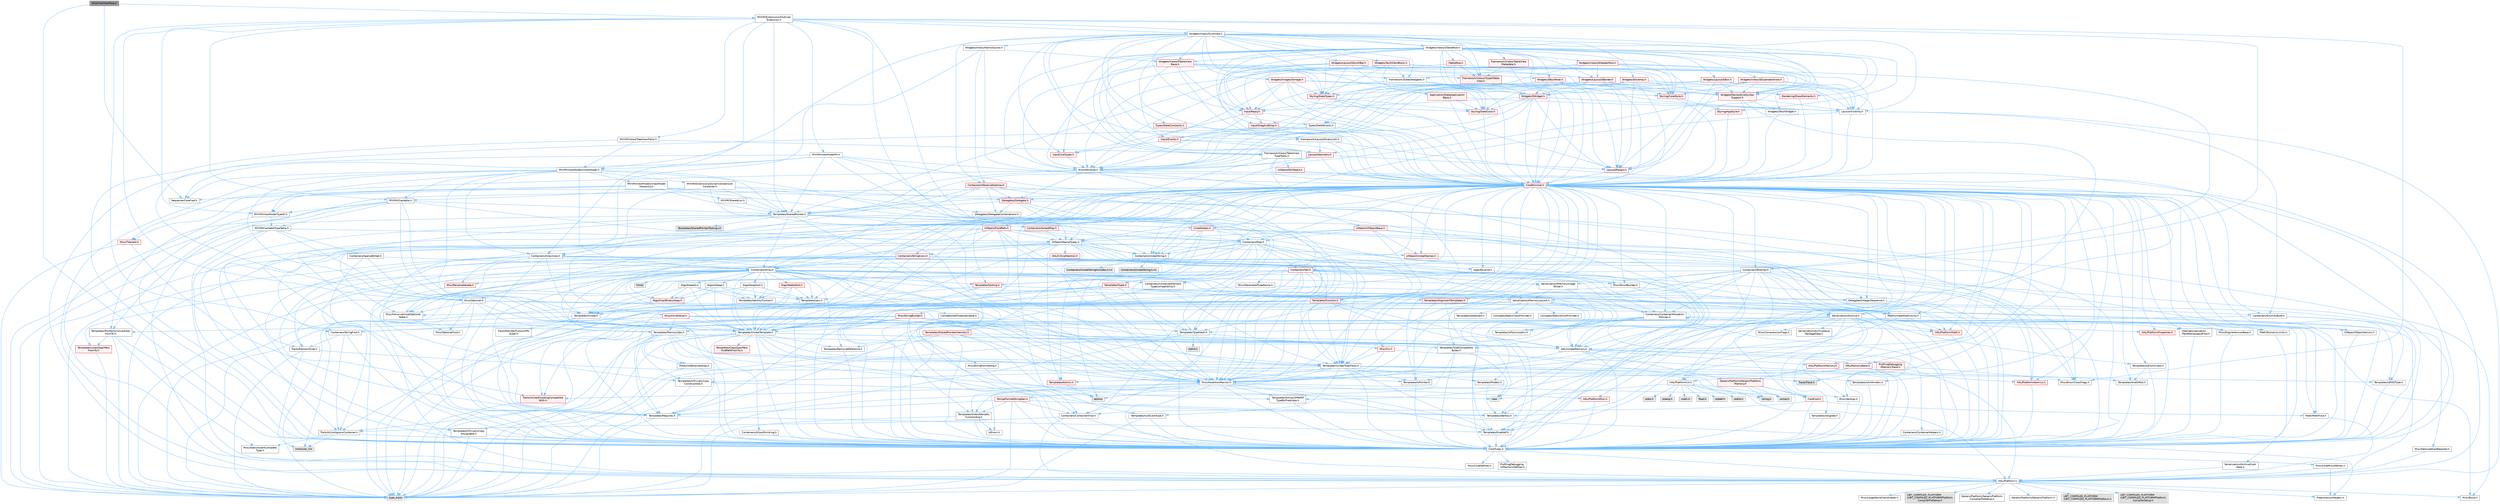 digraph "SOutlinerViewRow.h"
{
 // INTERACTIVE_SVG=YES
 // LATEX_PDF_SIZE
  bgcolor="transparent";
  edge [fontname=Helvetica,fontsize=10,labelfontname=Helvetica,labelfontsize=10];
  node [fontname=Helvetica,fontsize=10,shape=box,height=0.2,width=0.4];
  Node1 [id="Node000001",label="SOutlinerViewRow.h",height=0.2,width=0.4,color="gray40", fillcolor="grey60", style="filled", fontcolor="black",tooltip=" "];
  Node1 -> Node2 [id="edge1_Node000001_Node000002",color="steelblue1",style="solid",tooltip=" "];
  Node2 [id="Node000002",label="CoreTypes.h",height=0.2,width=0.4,color="grey40", fillcolor="white", style="filled",URL="$dc/dec/CoreTypes_8h.html",tooltip=" "];
  Node2 -> Node3 [id="edge2_Node000002_Node000003",color="steelblue1",style="solid",tooltip=" "];
  Node3 [id="Node000003",label="HAL/Platform.h",height=0.2,width=0.4,color="grey40", fillcolor="white", style="filled",URL="$d9/dd0/Platform_8h.html",tooltip=" "];
  Node3 -> Node4 [id="edge3_Node000003_Node000004",color="steelblue1",style="solid",tooltip=" "];
  Node4 [id="Node000004",label="Misc/Build.h",height=0.2,width=0.4,color="grey40", fillcolor="white", style="filled",URL="$d3/dbb/Build_8h.html",tooltip=" "];
  Node3 -> Node5 [id="edge4_Node000003_Node000005",color="steelblue1",style="solid",tooltip=" "];
  Node5 [id="Node000005",label="Misc/LargeWorldCoordinates.h",height=0.2,width=0.4,color="grey40", fillcolor="white", style="filled",URL="$d2/dcb/LargeWorldCoordinates_8h.html",tooltip=" "];
  Node3 -> Node6 [id="edge5_Node000003_Node000006",color="steelblue1",style="solid",tooltip=" "];
  Node6 [id="Node000006",label="type_traits",height=0.2,width=0.4,color="grey60", fillcolor="#E0E0E0", style="filled",tooltip=" "];
  Node3 -> Node7 [id="edge6_Node000003_Node000007",color="steelblue1",style="solid",tooltip=" "];
  Node7 [id="Node000007",label="PreprocessorHelpers.h",height=0.2,width=0.4,color="grey40", fillcolor="white", style="filled",URL="$db/ddb/PreprocessorHelpers_8h.html",tooltip=" "];
  Node3 -> Node8 [id="edge7_Node000003_Node000008",color="steelblue1",style="solid",tooltip=" "];
  Node8 [id="Node000008",label="UBT_COMPILED_PLATFORM\l/UBT_COMPILED_PLATFORMPlatform\lCompilerPreSetup.h",height=0.2,width=0.4,color="grey60", fillcolor="#E0E0E0", style="filled",tooltip=" "];
  Node3 -> Node9 [id="edge8_Node000003_Node000009",color="steelblue1",style="solid",tooltip=" "];
  Node9 [id="Node000009",label="GenericPlatform/GenericPlatform\lCompilerPreSetup.h",height=0.2,width=0.4,color="grey40", fillcolor="white", style="filled",URL="$d9/dc8/GenericPlatformCompilerPreSetup_8h.html",tooltip=" "];
  Node3 -> Node10 [id="edge9_Node000003_Node000010",color="steelblue1",style="solid",tooltip=" "];
  Node10 [id="Node000010",label="GenericPlatform/GenericPlatform.h",height=0.2,width=0.4,color="grey40", fillcolor="white", style="filled",URL="$d6/d84/GenericPlatform_8h.html",tooltip=" "];
  Node3 -> Node11 [id="edge10_Node000003_Node000011",color="steelblue1",style="solid",tooltip=" "];
  Node11 [id="Node000011",label="UBT_COMPILED_PLATFORM\l/UBT_COMPILED_PLATFORMPlatform.h",height=0.2,width=0.4,color="grey60", fillcolor="#E0E0E0", style="filled",tooltip=" "];
  Node3 -> Node12 [id="edge11_Node000003_Node000012",color="steelblue1",style="solid",tooltip=" "];
  Node12 [id="Node000012",label="UBT_COMPILED_PLATFORM\l/UBT_COMPILED_PLATFORMPlatform\lCompilerSetup.h",height=0.2,width=0.4,color="grey60", fillcolor="#E0E0E0", style="filled",tooltip=" "];
  Node2 -> Node13 [id="edge12_Node000002_Node000013",color="steelblue1",style="solid",tooltip=" "];
  Node13 [id="Node000013",label="ProfilingDebugging\l/UMemoryDefines.h",height=0.2,width=0.4,color="grey40", fillcolor="white", style="filled",URL="$d2/da2/UMemoryDefines_8h.html",tooltip=" "];
  Node2 -> Node14 [id="edge13_Node000002_Node000014",color="steelblue1",style="solid",tooltip=" "];
  Node14 [id="Node000014",label="Misc/CoreMiscDefines.h",height=0.2,width=0.4,color="grey40", fillcolor="white", style="filled",URL="$da/d38/CoreMiscDefines_8h.html",tooltip=" "];
  Node14 -> Node3 [id="edge14_Node000014_Node000003",color="steelblue1",style="solid",tooltip=" "];
  Node14 -> Node7 [id="edge15_Node000014_Node000007",color="steelblue1",style="solid",tooltip=" "];
  Node2 -> Node15 [id="edge16_Node000002_Node000015",color="steelblue1",style="solid",tooltip=" "];
  Node15 [id="Node000015",label="Misc/CoreDefines.h",height=0.2,width=0.4,color="grey40", fillcolor="white", style="filled",URL="$d3/dd2/CoreDefines_8h.html",tooltip=" "];
  Node1 -> Node16 [id="edge17_Node000001_Node000016",color="steelblue1",style="solid",tooltip=" "];
  Node16 [id="Node000016",label="SequencerCoreFwd.h",height=0.2,width=0.4,color="grey40", fillcolor="white", style="filled",URL="$d7/dc1/SequencerCoreFwd_8h.html",tooltip=" "];
  Node1 -> Node17 [id="edge18_Node000001_Node000017",color="steelblue1",style="solid",tooltip=" "];
  Node17 [id="Node000017",label="MVVM/Extensions/IOutliner\lExtension.h",height=0.2,width=0.4,color="grey40", fillcolor="white", style="filled",URL="$db/d1a/IOutlinerExtension_8h.html",tooltip=" "];
  Node17 -> Node18 [id="edge19_Node000017_Node000018",color="steelblue1",style="solid",tooltip=" "];
  Node18 [id="Node000018",label="Containers/BitArray.h",height=0.2,width=0.4,color="grey40", fillcolor="white", style="filled",URL="$d1/de4/BitArray_8h.html",tooltip=" "];
  Node18 -> Node19 [id="edge20_Node000018_Node000019",color="steelblue1",style="solid",tooltip=" "];
  Node19 [id="Node000019",label="Containers/ContainerAllocation\lPolicies.h",height=0.2,width=0.4,color="grey40", fillcolor="white", style="filled",URL="$d7/dff/ContainerAllocationPolicies_8h.html",tooltip=" "];
  Node19 -> Node2 [id="edge21_Node000019_Node000002",color="steelblue1",style="solid",tooltip=" "];
  Node19 -> Node20 [id="edge22_Node000019_Node000020",color="steelblue1",style="solid",tooltip=" "];
  Node20 [id="Node000020",label="Containers/ContainerHelpers.h",height=0.2,width=0.4,color="grey40", fillcolor="white", style="filled",URL="$d7/d33/ContainerHelpers_8h.html",tooltip=" "];
  Node20 -> Node2 [id="edge23_Node000020_Node000002",color="steelblue1",style="solid",tooltip=" "];
  Node19 -> Node19 [id="edge24_Node000019_Node000019",color="steelblue1",style="solid",tooltip=" "];
  Node19 -> Node21 [id="edge25_Node000019_Node000021",color="steelblue1",style="solid",tooltip=" "];
  Node21 [id="Node000021",label="HAL/PlatformMath.h",height=0.2,width=0.4,color="red", fillcolor="#FFF0F0", style="filled",URL="$dc/d53/PlatformMath_8h.html",tooltip=" "];
  Node21 -> Node2 [id="edge26_Node000021_Node000002",color="steelblue1",style="solid",tooltip=" "];
  Node19 -> Node91 [id="edge27_Node000019_Node000091",color="steelblue1",style="solid",tooltip=" "];
  Node91 [id="Node000091",label="HAL/UnrealMemory.h",height=0.2,width=0.4,color="grey40", fillcolor="white", style="filled",URL="$d9/d96/UnrealMemory_8h.html",tooltip=" "];
  Node91 -> Node2 [id="edge28_Node000091_Node000002",color="steelblue1",style="solid",tooltip=" "];
  Node91 -> Node92 [id="edge29_Node000091_Node000092",color="steelblue1",style="solid",tooltip=" "];
  Node92 [id="Node000092",label="GenericPlatform/GenericPlatform\lMemory.h",height=0.2,width=0.4,color="red", fillcolor="#FFF0F0", style="filled",URL="$dd/d22/GenericPlatformMemory_8h.html",tooltip=" "];
  Node92 -> Node48 [id="edge30_Node000092_Node000048",color="steelblue1",style="solid",tooltip=" "];
  Node48 [id="Node000048",label="CoreFwd.h",height=0.2,width=0.4,color="red", fillcolor="#FFF0F0", style="filled",URL="$d1/d1e/CoreFwd_8h.html",tooltip=" "];
  Node48 -> Node2 [id="edge31_Node000048_Node000002",color="steelblue1",style="solid",tooltip=" "];
  Node48 -> Node23 [id="edge32_Node000048_Node000023",color="steelblue1",style="solid",tooltip=" "];
  Node23 [id="Node000023",label="Containers/ContainersFwd.h",height=0.2,width=0.4,color="grey40", fillcolor="white", style="filled",URL="$d4/d0a/ContainersFwd_8h.html",tooltip=" "];
  Node23 -> Node3 [id="edge33_Node000023_Node000003",color="steelblue1",style="solid",tooltip=" "];
  Node23 -> Node2 [id="edge34_Node000023_Node000002",color="steelblue1",style="solid",tooltip=" "];
  Node23 -> Node24 [id="edge35_Node000023_Node000024",color="steelblue1",style="solid",tooltip=" "];
  Node24 [id="Node000024",label="Traits/IsContiguousContainer.h",height=0.2,width=0.4,color="grey40", fillcolor="white", style="filled",URL="$d5/d3c/IsContiguousContainer_8h.html",tooltip=" "];
  Node24 -> Node2 [id="edge36_Node000024_Node000002",color="steelblue1",style="solid",tooltip=" "];
  Node24 -> Node25 [id="edge37_Node000024_Node000025",color="steelblue1",style="solid",tooltip=" "];
  Node25 [id="Node000025",label="Misc/StaticAssertComplete\lType.h",height=0.2,width=0.4,color="grey40", fillcolor="white", style="filled",URL="$d5/d4e/StaticAssertCompleteType_8h.html",tooltip=" "];
  Node24 -> Node26 [id="edge38_Node000024_Node000026",color="steelblue1",style="solid",tooltip=" "];
  Node26 [id="Node000026",label="initializer_list",height=0.2,width=0.4,color="grey60", fillcolor="#E0E0E0", style="filled",tooltip=" "];
  Node48 -> Node49 [id="edge39_Node000048_Node000049",color="steelblue1",style="solid",tooltip=" "];
  Node49 [id="Node000049",label="Math/MathFwd.h",height=0.2,width=0.4,color="grey40", fillcolor="white", style="filled",URL="$d2/d10/MathFwd_8h.html",tooltip=" "];
  Node49 -> Node3 [id="edge40_Node000049_Node000003",color="steelblue1",style="solid",tooltip=" "];
  Node92 -> Node2 [id="edge41_Node000092_Node000002",color="steelblue1",style="solid",tooltip=" "];
  Node92 -> Node36 [id="edge42_Node000092_Node000036",color="steelblue1",style="solid",tooltip=" "];
  Node36 [id="Node000036",label="string.h",height=0.2,width=0.4,color="grey60", fillcolor="#E0E0E0", style="filled",tooltip=" "];
  Node92 -> Node29 [id="edge43_Node000092_Node000029",color="steelblue1",style="solid",tooltip=" "];
  Node29 [id="Node000029",label="wchar.h",height=0.2,width=0.4,color="grey60", fillcolor="#E0E0E0", style="filled",tooltip=" "];
  Node91 -> Node95 [id="edge44_Node000091_Node000095",color="steelblue1",style="solid",tooltip=" "];
  Node95 [id="Node000095",label="HAL/MemoryBase.h",height=0.2,width=0.4,color="red", fillcolor="#FFF0F0", style="filled",URL="$d6/d9f/MemoryBase_8h.html",tooltip=" "];
  Node95 -> Node2 [id="edge45_Node000095_Node000002",color="steelblue1",style="solid",tooltip=" "];
  Node95 -> Node59 [id="edge46_Node000095_Node000059",color="steelblue1",style="solid",tooltip=" "];
  Node59 [id="Node000059",label="HAL/PlatformAtomics.h",height=0.2,width=0.4,color="red", fillcolor="#FFF0F0", style="filled",URL="$d3/d36/PlatformAtomics_8h.html",tooltip=" "];
  Node59 -> Node2 [id="edge47_Node000059_Node000002",color="steelblue1",style="solid",tooltip=" "];
  Node95 -> Node27 [id="edge48_Node000095_Node000027",color="steelblue1",style="solid",tooltip=" "];
  Node27 [id="Node000027",label="HAL/PlatformCrt.h",height=0.2,width=0.4,color="grey40", fillcolor="white", style="filled",URL="$d8/d75/PlatformCrt_8h.html",tooltip=" "];
  Node27 -> Node28 [id="edge49_Node000027_Node000028",color="steelblue1",style="solid",tooltip=" "];
  Node28 [id="Node000028",label="new",height=0.2,width=0.4,color="grey60", fillcolor="#E0E0E0", style="filled",tooltip=" "];
  Node27 -> Node29 [id="edge50_Node000027_Node000029",color="steelblue1",style="solid",tooltip=" "];
  Node27 -> Node30 [id="edge51_Node000027_Node000030",color="steelblue1",style="solid",tooltip=" "];
  Node30 [id="Node000030",label="stddef.h",height=0.2,width=0.4,color="grey60", fillcolor="#E0E0E0", style="filled",tooltip=" "];
  Node27 -> Node31 [id="edge52_Node000027_Node000031",color="steelblue1",style="solid",tooltip=" "];
  Node31 [id="Node000031",label="stdlib.h",height=0.2,width=0.4,color="grey60", fillcolor="#E0E0E0", style="filled",tooltip=" "];
  Node27 -> Node32 [id="edge53_Node000027_Node000032",color="steelblue1",style="solid",tooltip=" "];
  Node32 [id="Node000032",label="stdio.h",height=0.2,width=0.4,color="grey60", fillcolor="#E0E0E0", style="filled",tooltip=" "];
  Node27 -> Node33 [id="edge54_Node000027_Node000033",color="steelblue1",style="solid",tooltip=" "];
  Node33 [id="Node000033",label="stdarg.h",height=0.2,width=0.4,color="grey60", fillcolor="#E0E0E0", style="filled",tooltip=" "];
  Node27 -> Node34 [id="edge55_Node000027_Node000034",color="steelblue1",style="solid",tooltip=" "];
  Node34 [id="Node000034",label="math.h",height=0.2,width=0.4,color="grey60", fillcolor="#E0E0E0", style="filled",tooltip=" "];
  Node27 -> Node35 [id="edge56_Node000027_Node000035",color="steelblue1",style="solid",tooltip=" "];
  Node35 [id="Node000035",label="float.h",height=0.2,width=0.4,color="grey60", fillcolor="#E0E0E0", style="filled",tooltip=" "];
  Node27 -> Node36 [id="edge57_Node000027_Node000036",color="steelblue1",style="solid",tooltip=" "];
  Node95 -> Node99 [id="edge58_Node000095_Node000099",color="steelblue1",style="solid",tooltip=" "];
  Node99 [id="Node000099",label="Templates/Atomic.h",height=0.2,width=0.4,color="red", fillcolor="#FFF0F0", style="filled",URL="$d3/d91/Atomic_8h.html",tooltip=" "];
  Node99 -> Node79 [id="edge59_Node000099_Node000079",color="steelblue1",style="solid",tooltip=" "];
  Node79 [id="Node000079",label="atomic",height=0.2,width=0.4,color="grey60", fillcolor="#E0E0E0", style="filled",tooltip=" "];
  Node91 -> Node105 [id="edge60_Node000091_Node000105",color="steelblue1",style="solid",tooltip=" "];
  Node105 [id="Node000105",label="HAL/PlatformMemory.h",height=0.2,width=0.4,color="red", fillcolor="#FFF0F0", style="filled",URL="$de/d68/PlatformMemory_8h.html",tooltip=" "];
  Node105 -> Node2 [id="edge61_Node000105_Node000002",color="steelblue1",style="solid",tooltip=" "];
  Node105 -> Node92 [id="edge62_Node000105_Node000092",color="steelblue1",style="solid",tooltip=" "];
  Node91 -> Node107 [id="edge63_Node000091_Node000107",color="steelblue1",style="solid",tooltip=" "];
  Node107 [id="Node000107",label="ProfilingDebugging\l/MemoryTrace.h",height=0.2,width=0.4,color="red", fillcolor="#FFF0F0", style="filled",URL="$da/dd7/MemoryTrace_8h.html",tooltip=" "];
  Node107 -> Node3 [id="edge64_Node000107_Node000003",color="steelblue1",style="solid",tooltip=" "];
  Node107 -> Node54 [id="edge65_Node000107_Node000054",color="steelblue1",style="solid",tooltip=" "];
  Node54 [id="Node000054",label="Misc/EnumClassFlags.h",height=0.2,width=0.4,color="grey40", fillcolor="white", style="filled",URL="$d8/de7/EnumClassFlags_8h.html",tooltip=" "];
  Node107 -> Node65 [id="edge66_Node000107_Node000065",color="steelblue1",style="solid",tooltip=" "];
  Node65 [id="Node000065",label="Trace/Trace.h",height=0.2,width=0.4,color="grey60", fillcolor="#E0E0E0", style="filled",tooltip=" "];
  Node91 -> Node42 [id="edge67_Node000091_Node000042",color="steelblue1",style="solid",tooltip=" "];
  Node42 [id="Node000042",label="Templates/IsPointer.h",height=0.2,width=0.4,color="grey40", fillcolor="white", style="filled",URL="$d7/d05/IsPointer_8h.html",tooltip=" "];
  Node42 -> Node2 [id="edge68_Node000042_Node000002",color="steelblue1",style="solid",tooltip=" "];
  Node19 -> Node52 [id="edge69_Node000019_Node000052",color="steelblue1",style="solid",tooltip=" "];
  Node52 [id="Node000052",label="Math/NumericLimits.h",height=0.2,width=0.4,color="grey40", fillcolor="white", style="filled",URL="$df/d1b/NumericLimits_8h.html",tooltip=" "];
  Node52 -> Node2 [id="edge70_Node000052_Node000002",color="steelblue1",style="solid",tooltip=" "];
  Node19 -> Node43 [id="edge71_Node000019_Node000043",color="steelblue1",style="solid",tooltip=" "];
  Node43 [id="Node000043",label="Misc/AssertionMacros.h",height=0.2,width=0.4,color="grey40", fillcolor="white", style="filled",URL="$d0/dfa/AssertionMacros_8h.html",tooltip=" "];
  Node43 -> Node2 [id="edge72_Node000043_Node000002",color="steelblue1",style="solid",tooltip=" "];
  Node43 -> Node3 [id="edge73_Node000043_Node000003",color="steelblue1",style="solid",tooltip=" "];
  Node43 -> Node44 [id="edge74_Node000043_Node000044",color="steelblue1",style="solid",tooltip=" "];
  Node44 [id="Node000044",label="HAL/PlatformMisc.h",height=0.2,width=0.4,color="red", fillcolor="#FFF0F0", style="filled",URL="$d0/df5/PlatformMisc_8h.html",tooltip=" "];
  Node44 -> Node2 [id="edge75_Node000044_Node000002",color="steelblue1",style="solid",tooltip=" "];
  Node43 -> Node7 [id="edge76_Node000043_Node000007",color="steelblue1",style="solid",tooltip=" "];
  Node43 -> Node66 [id="edge77_Node000043_Node000066",color="steelblue1",style="solid",tooltip=" "];
  Node66 [id="Node000066",label="Templates/EnableIf.h",height=0.2,width=0.4,color="grey40", fillcolor="white", style="filled",URL="$d7/d60/EnableIf_8h.html",tooltip=" "];
  Node66 -> Node2 [id="edge78_Node000066_Node000002",color="steelblue1",style="solid",tooltip=" "];
  Node43 -> Node67 [id="edge79_Node000043_Node000067",color="steelblue1",style="solid",tooltip=" "];
  Node67 [id="Node000067",label="Templates/IsArrayOrRefOf\lTypeByPredicate.h",height=0.2,width=0.4,color="grey40", fillcolor="white", style="filled",URL="$d6/da1/IsArrayOrRefOfTypeByPredicate_8h.html",tooltip=" "];
  Node67 -> Node2 [id="edge80_Node000067_Node000002",color="steelblue1",style="solid",tooltip=" "];
  Node43 -> Node68 [id="edge81_Node000043_Node000068",color="steelblue1",style="solid",tooltip=" "];
  Node68 [id="Node000068",label="Templates/IsValidVariadic\lFunctionArg.h",height=0.2,width=0.4,color="grey40", fillcolor="white", style="filled",URL="$d0/dc8/IsValidVariadicFunctionArg_8h.html",tooltip=" "];
  Node68 -> Node2 [id="edge82_Node000068_Node000002",color="steelblue1",style="solid",tooltip=" "];
  Node68 -> Node69 [id="edge83_Node000068_Node000069",color="steelblue1",style="solid",tooltip=" "];
  Node69 [id="Node000069",label="IsEnum.h",height=0.2,width=0.4,color="grey40", fillcolor="white", style="filled",URL="$d4/de5/IsEnum_8h.html",tooltip=" "];
  Node68 -> Node6 [id="edge84_Node000068_Node000006",color="steelblue1",style="solid",tooltip=" "];
  Node43 -> Node70 [id="edge85_Node000043_Node000070",color="steelblue1",style="solid",tooltip=" "];
  Node70 [id="Node000070",label="Traits/IsCharEncodingCompatible\lWith.h",height=0.2,width=0.4,color="red", fillcolor="#FFF0F0", style="filled",URL="$df/dd1/IsCharEncodingCompatibleWith_8h.html",tooltip=" "];
  Node70 -> Node6 [id="edge86_Node000070_Node000006",color="steelblue1",style="solid",tooltip=" "];
  Node43 -> Node72 [id="edge87_Node000043_Node000072",color="steelblue1",style="solid",tooltip=" "];
  Node72 [id="Node000072",label="Misc/VarArgs.h",height=0.2,width=0.4,color="grey40", fillcolor="white", style="filled",URL="$d5/d6f/VarArgs_8h.html",tooltip=" "];
  Node72 -> Node2 [id="edge88_Node000072_Node000002",color="steelblue1",style="solid",tooltip=" "];
  Node43 -> Node73 [id="edge89_Node000043_Node000073",color="steelblue1",style="solid",tooltip=" "];
  Node73 [id="Node000073",label="String/FormatStringSan.h",height=0.2,width=0.4,color="red", fillcolor="#FFF0F0", style="filled",URL="$d3/d8b/FormatStringSan_8h.html",tooltip=" "];
  Node73 -> Node6 [id="edge90_Node000073_Node000006",color="steelblue1",style="solid",tooltip=" "];
  Node73 -> Node2 [id="edge91_Node000073_Node000002",color="steelblue1",style="solid",tooltip=" "];
  Node73 -> Node74 [id="edge92_Node000073_Node000074",color="steelblue1",style="solid",tooltip=" "];
  Node74 [id="Node000074",label="Templates/Requires.h",height=0.2,width=0.4,color="grey40", fillcolor="white", style="filled",URL="$dc/d96/Requires_8h.html",tooltip=" "];
  Node74 -> Node66 [id="edge93_Node000074_Node000066",color="steelblue1",style="solid",tooltip=" "];
  Node74 -> Node6 [id="edge94_Node000074_Node000006",color="steelblue1",style="solid",tooltip=" "];
  Node73 -> Node75 [id="edge95_Node000073_Node000075",color="steelblue1",style="solid",tooltip=" "];
  Node75 [id="Node000075",label="Templates/Identity.h",height=0.2,width=0.4,color="grey40", fillcolor="white", style="filled",URL="$d0/dd5/Identity_8h.html",tooltip=" "];
  Node73 -> Node68 [id="edge96_Node000073_Node000068",color="steelblue1",style="solid",tooltip=" "];
  Node73 -> Node23 [id="edge97_Node000073_Node000023",color="steelblue1",style="solid",tooltip=" "];
  Node43 -> Node79 [id="edge98_Node000043_Node000079",color="steelblue1",style="solid",tooltip=" "];
  Node19 -> Node108 [id="edge99_Node000019_Node000108",color="steelblue1",style="solid",tooltip=" "];
  Node108 [id="Node000108",label="Templates/IsPolymorphic.h",height=0.2,width=0.4,color="grey40", fillcolor="white", style="filled",URL="$dc/d20/IsPolymorphic_8h.html",tooltip=" "];
  Node19 -> Node109 [id="edge100_Node000019_Node000109",color="steelblue1",style="solid",tooltip=" "];
  Node109 [id="Node000109",label="Templates/MemoryOps.h",height=0.2,width=0.4,color="grey40", fillcolor="white", style="filled",URL="$db/dea/MemoryOps_8h.html",tooltip=" "];
  Node109 -> Node2 [id="edge101_Node000109_Node000002",color="steelblue1",style="solid",tooltip=" "];
  Node109 -> Node91 [id="edge102_Node000109_Node000091",color="steelblue1",style="solid",tooltip=" "];
  Node109 -> Node103 [id="edge103_Node000109_Node000103",color="steelblue1",style="solid",tooltip=" "];
  Node103 [id="Node000103",label="Templates/IsTriviallyCopy\lAssignable.h",height=0.2,width=0.4,color="grey40", fillcolor="white", style="filled",URL="$d2/df2/IsTriviallyCopyAssignable_8h.html",tooltip=" "];
  Node103 -> Node2 [id="edge104_Node000103_Node000002",color="steelblue1",style="solid",tooltip=" "];
  Node103 -> Node6 [id="edge105_Node000103_Node000006",color="steelblue1",style="solid",tooltip=" "];
  Node109 -> Node84 [id="edge106_Node000109_Node000084",color="steelblue1",style="solid",tooltip=" "];
  Node84 [id="Node000084",label="Templates/IsTriviallyCopy\lConstructible.h",height=0.2,width=0.4,color="grey40", fillcolor="white", style="filled",URL="$d3/d78/IsTriviallyCopyConstructible_8h.html",tooltip=" "];
  Node84 -> Node2 [id="edge107_Node000084_Node000002",color="steelblue1",style="solid",tooltip=" "];
  Node84 -> Node6 [id="edge108_Node000084_Node000006",color="steelblue1",style="solid",tooltip=" "];
  Node109 -> Node74 [id="edge109_Node000109_Node000074",color="steelblue1",style="solid",tooltip=" "];
  Node109 -> Node41 [id="edge110_Node000109_Node000041",color="steelblue1",style="solid",tooltip=" "];
  Node41 [id="Node000041",label="Templates/UnrealTypeTraits.h",height=0.2,width=0.4,color="grey40", fillcolor="white", style="filled",URL="$d2/d2d/UnrealTypeTraits_8h.html",tooltip=" "];
  Node41 -> Node2 [id="edge111_Node000041_Node000002",color="steelblue1",style="solid",tooltip=" "];
  Node41 -> Node42 [id="edge112_Node000041_Node000042",color="steelblue1",style="solid",tooltip=" "];
  Node41 -> Node43 [id="edge113_Node000041_Node000043",color="steelblue1",style="solid",tooltip=" "];
  Node41 -> Node37 [id="edge114_Node000041_Node000037",color="steelblue1",style="solid",tooltip=" "];
  Node37 [id="Node000037",label="Templates/AndOrNot.h",height=0.2,width=0.4,color="grey40", fillcolor="white", style="filled",URL="$db/d0a/AndOrNot_8h.html",tooltip=" "];
  Node37 -> Node2 [id="edge115_Node000037_Node000002",color="steelblue1",style="solid",tooltip=" "];
  Node41 -> Node66 [id="edge116_Node000041_Node000066",color="steelblue1",style="solid",tooltip=" "];
  Node41 -> Node80 [id="edge117_Node000041_Node000080",color="steelblue1",style="solid",tooltip=" "];
  Node80 [id="Node000080",label="Templates/IsArithmetic.h",height=0.2,width=0.4,color="grey40", fillcolor="white", style="filled",URL="$d2/d5d/IsArithmetic_8h.html",tooltip=" "];
  Node80 -> Node2 [id="edge118_Node000080_Node000002",color="steelblue1",style="solid",tooltip=" "];
  Node41 -> Node69 [id="edge119_Node000041_Node000069",color="steelblue1",style="solid",tooltip=" "];
  Node41 -> Node81 [id="edge120_Node000041_Node000081",color="steelblue1",style="solid",tooltip=" "];
  Node81 [id="Node000081",label="Templates/Models.h",height=0.2,width=0.4,color="grey40", fillcolor="white", style="filled",URL="$d3/d0c/Models_8h.html",tooltip=" "];
  Node81 -> Node75 [id="edge121_Node000081_Node000075",color="steelblue1",style="solid",tooltip=" "];
  Node41 -> Node82 [id="edge122_Node000041_Node000082",color="steelblue1",style="solid",tooltip=" "];
  Node82 [id="Node000082",label="Templates/IsPODType.h",height=0.2,width=0.4,color="grey40", fillcolor="white", style="filled",URL="$d7/db1/IsPODType_8h.html",tooltip=" "];
  Node82 -> Node2 [id="edge123_Node000082_Node000002",color="steelblue1",style="solid",tooltip=" "];
  Node41 -> Node83 [id="edge124_Node000041_Node000083",color="steelblue1",style="solid",tooltip=" "];
  Node83 [id="Node000083",label="Templates/IsUECoreType.h",height=0.2,width=0.4,color="grey40", fillcolor="white", style="filled",URL="$d1/db8/IsUECoreType_8h.html",tooltip=" "];
  Node83 -> Node2 [id="edge125_Node000083_Node000002",color="steelblue1",style="solid",tooltip=" "];
  Node83 -> Node6 [id="edge126_Node000083_Node000006",color="steelblue1",style="solid",tooltip=" "];
  Node41 -> Node84 [id="edge127_Node000041_Node000084",color="steelblue1",style="solid",tooltip=" "];
  Node109 -> Node110 [id="edge128_Node000109_Node000110",color="steelblue1",style="solid",tooltip=" "];
  Node110 [id="Node000110",label="Traits/UseBitwiseSwap.h",height=0.2,width=0.4,color="grey40", fillcolor="white", style="filled",URL="$db/df3/UseBitwiseSwap_8h.html",tooltip=" "];
  Node110 -> Node2 [id="edge129_Node000110_Node000002",color="steelblue1",style="solid",tooltip=" "];
  Node110 -> Node6 [id="edge130_Node000110_Node000006",color="steelblue1",style="solid",tooltip=" "];
  Node109 -> Node28 [id="edge131_Node000109_Node000028",color="steelblue1",style="solid",tooltip=" "];
  Node109 -> Node6 [id="edge132_Node000109_Node000006",color="steelblue1",style="solid",tooltip=" "];
  Node19 -> Node88 [id="edge133_Node000019_Node000088",color="steelblue1",style="solid",tooltip=" "];
  Node88 [id="Node000088",label="Templates/TypeCompatible\lBytes.h",height=0.2,width=0.4,color="grey40", fillcolor="white", style="filled",URL="$df/d0a/TypeCompatibleBytes_8h.html",tooltip=" "];
  Node88 -> Node2 [id="edge134_Node000088_Node000002",color="steelblue1",style="solid",tooltip=" "];
  Node88 -> Node36 [id="edge135_Node000088_Node000036",color="steelblue1",style="solid",tooltip=" "];
  Node88 -> Node28 [id="edge136_Node000088_Node000028",color="steelblue1",style="solid",tooltip=" "];
  Node88 -> Node6 [id="edge137_Node000088_Node000006",color="steelblue1",style="solid",tooltip=" "];
  Node19 -> Node6 [id="edge138_Node000019_Node000006",color="steelblue1",style="solid",tooltip=" "];
  Node18 -> Node2 [id="edge139_Node000018_Node000002",color="steelblue1",style="solid",tooltip=" "];
  Node18 -> Node59 [id="edge140_Node000018_Node000059",color="steelblue1",style="solid",tooltip=" "];
  Node18 -> Node91 [id="edge141_Node000018_Node000091",color="steelblue1",style="solid",tooltip=" "];
  Node18 -> Node111 [id="edge142_Node000018_Node000111",color="steelblue1",style="solid",tooltip=" "];
  Node111 [id="Node000111",label="Math/UnrealMathUtility.h",height=0.2,width=0.4,color="grey40", fillcolor="white", style="filled",URL="$db/db8/UnrealMathUtility_8h.html",tooltip=" "];
  Node111 -> Node2 [id="edge143_Node000111_Node000002",color="steelblue1",style="solid",tooltip=" "];
  Node111 -> Node43 [id="edge144_Node000111_Node000043",color="steelblue1",style="solid",tooltip=" "];
  Node111 -> Node21 [id="edge145_Node000111_Node000021",color="steelblue1",style="solid",tooltip=" "];
  Node111 -> Node49 [id="edge146_Node000111_Node000049",color="steelblue1",style="solid",tooltip=" "];
  Node111 -> Node75 [id="edge147_Node000111_Node000075",color="steelblue1",style="solid",tooltip=" "];
  Node111 -> Node74 [id="edge148_Node000111_Node000074",color="steelblue1",style="solid",tooltip=" "];
  Node18 -> Node43 [id="edge149_Node000018_Node000043",color="steelblue1",style="solid",tooltip=" "];
  Node18 -> Node54 [id="edge150_Node000018_Node000054",color="steelblue1",style="solid",tooltip=" "];
  Node18 -> Node112 [id="edge151_Node000018_Node000112",color="steelblue1",style="solid",tooltip=" "];
  Node112 [id="Node000112",label="Serialization/Archive.h",height=0.2,width=0.4,color="grey40", fillcolor="white", style="filled",URL="$d7/d3b/Archive_8h.html",tooltip=" "];
  Node112 -> Node48 [id="edge152_Node000112_Node000048",color="steelblue1",style="solid",tooltip=" "];
  Node112 -> Node2 [id="edge153_Node000112_Node000002",color="steelblue1",style="solid",tooltip=" "];
  Node112 -> Node113 [id="edge154_Node000112_Node000113",color="steelblue1",style="solid",tooltip=" "];
  Node113 [id="Node000113",label="HAL/PlatformProperties.h",height=0.2,width=0.4,color="red", fillcolor="#FFF0F0", style="filled",URL="$d9/db0/PlatformProperties_8h.html",tooltip=" "];
  Node113 -> Node2 [id="edge155_Node000113_Node000002",color="steelblue1",style="solid",tooltip=" "];
  Node112 -> Node116 [id="edge156_Node000112_Node000116",color="steelblue1",style="solid",tooltip=" "];
  Node116 [id="Node000116",label="Internationalization\l/TextNamespaceFwd.h",height=0.2,width=0.4,color="grey40", fillcolor="white", style="filled",URL="$d8/d97/TextNamespaceFwd_8h.html",tooltip=" "];
  Node116 -> Node2 [id="edge157_Node000116_Node000002",color="steelblue1",style="solid",tooltip=" "];
  Node112 -> Node49 [id="edge158_Node000112_Node000049",color="steelblue1",style="solid",tooltip=" "];
  Node112 -> Node43 [id="edge159_Node000112_Node000043",color="steelblue1",style="solid",tooltip=" "];
  Node112 -> Node4 [id="edge160_Node000112_Node000004",color="steelblue1",style="solid",tooltip=" "];
  Node112 -> Node53 [id="edge161_Node000112_Node000053",color="steelblue1",style="solid",tooltip=" "];
  Node53 [id="Node000053",label="Misc/CompressionFlags.h",height=0.2,width=0.4,color="grey40", fillcolor="white", style="filled",URL="$d9/d76/CompressionFlags_8h.html",tooltip=" "];
  Node112 -> Node117 [id="edge162_Node000112_Node000117",color="steelblue1",style="solid",tooltip=" "];
  Node117 [id="Node000117",label="Misc/EngineVersionBase.h",height=0.2,width=0.4,color="grey40", fillcolor="white", style="filled",URL="$d5/d2b/EngineVersionBase_8h.html",tooltip=" "];
  Node117 -> Node2 [id="edge163_Node000117_Node000002",color="steelblue1",style="solid",tooltip=" "];
  Node112 -> Node72 [id="edge164_Node000112_Node000072",color="steelblue1",style="solid",tooltip=" "];
  Node112 -> Node118 [id="edge165_Node000112_Node000118",color="steelblue1",style="solid",tooltip=" "];
  Node118 [id="Node000118",label="Serialization/ArchiveCook\lData.h",height=0.2,width=0.4,color="grey40", fillcolor="white", style="filled",URL="$dc/db6/ArchiveCookData_8h.html",tooltip=" "];
  Node118 -> Node3 [id="edge166_Node000118_Node000003",color="steelblue1",style="solid",tooltip=" "];
  Node112 -> Node119 [id="edge167_Node000112_Node000119",color="steelblue1",style="solid",tooltip=" "];
  Node119 [id="Node000119",label="Serialization/ArchiveSave\lPackageData.h",height=0.2,width=0.4,color="grey40", fillcolor="white", style="filled",URL="$d1/d37/ArchiveSavePackageData_8h.html",tooltip=" "];
  Node112 -> Node66 [id="edge168_Node000112_Node000066",color="steelblue1",style="solid",tooltip=" "];
  Node112 -> Node67 [id="edge169_Node000112_Node000067",color="steelblue1",style="solid",tooltip=" "];
  Node112 -> Node120 [id="edge170_Node000112_Node000120",color="steelblue1",style="solid",tooltip=" "];
  Node120 [id="Node000120",label="Templates/IsEnumClass.h",height=0.2,width=0.4,color="grey40", fillcolor="white", style="filled",URL="$d7/d15/IsEnumClass_8h.html",tooltip=" "];
  Node120 -> Node2 [id="edge171_Node000120_Node000002",color="steelblue1",style="solid",tooltip=" "];
  Node120 -> Node37 [id="edge172_Node000120_Node000037",color="steelblue1",style="solid",tooltip=" "];
  Node112 -> Node86 [id="edge173_Node000112_Node000086",color="steelblue1",style="solid",tooltip=" "];
  Node86 [id="Node000086",label="Templates/IsSigned.h",height=0.2,width=0.4,color="grey40", fillcolor="white", style="filled",URL="$d8/dd8/IsSigned_8h.html",tooltip=" "];
  Node86 -> Node2 [id="edge174_Node000086_Node000002",color="steelblue1",style="solid",tooltip=" "];
  Node112 -> Node68 [id="edge175_Node000112_Node000068",color="steelblue1",style="solid",tooltip=" "];
  Node112 -> Node121 [id="edge176_Node000112_Node000121",color="steelblue1",style="solid",tooltip=" "];
  Node121 [id="Node000121",label="Templates/UnrealTemplate.h",height=0.2,width=0.4,color="grey40", fillcolor="white", style="filled",URL="$d4/d24/UnrealTemplate_8h.html",tooltip=" "];
  Node121 -> Node2 [id="edge177_Node000121_Node000002",color="steelblue1",style="solid",tooltip=" "];
  Node121 -> Node42 [id="edge178_Node000121_Node000042",color="steelblue1",style="solid",tooltip=" "];
  Node121 -> Node91 [id="edge179_Node000121_Node000091",color="steelblue1",style="solid",tooltip=" "];
  Node121 -> Node122 [id="edge180_Node000121_Node000122",color="steelblue1",style="solid",tooltip=" "];
  Node122 [id="Node000122",label="Templates/CopyQualifiers\lAndRefsFromTo.h",height=0.2,width=0.4,color="red", fillcolor="#FFF0F0", style="filled",URL="$d3/db3/CopyQualifiersAndRefsFromTo_8h.html",tooltip=" "];
  Node121 -> Node41 [id="edge181_Node000121_Node000041",color="steelblue1",style="solid",tooltip=" "];
  Node121 -> Node39 [id="edge182_Node000121_Node000039",color="steelblue1",style="solid",tooltip=" "];
  Node39 [id="Node000039",label="Templates/RemoveReference.h",height=0.2,width=0.4,color="grey40", fillcolor="white", style="filled",URL="$da/dbe/RemoveReference_8h.html",tooltip=" "];
  Node39 -> Node2 [id="edge183_Node000039_Node000002",color="steelblue1",style="solid",tooltip=" "];
  Node121 -> Node74 [id="edge184_Node000121_Node000074",color="steelblue1",style="solid",tooltip=" "];
  Node121 -> Node88 [id="edge185_Node000121_Node000088",color="steelblue1",style="solid",tooltip=" "];
  Node121 -> Node75 [id="edge186_Node000121_Node000075",color="steelblue1",style="solid",tooltip=" "];
  Node121 -> Node24 [id="edge187_Node000121_Node000024",color="steelblue1",style="solid",tooltip=" "];
  Node121 -> Node110 [id="edge188_Node000121_Node000110",color="steelblue1",style="solid",tooltip=" "];
  Node121 -> Node6 [id="edge189_Node000121_Node000006",color="steelblue1",style="solid",tooltip=" "];
  Node112 -> Node70 [id="edge190_Node000112_Node000070",color="steelblue1",style="solid",tooltip=" "];
  Node112 -> Node124 [id="edge191_Node000112_Node000124",color="steelblue1",style="solid",tooltip=" "];
  Node124 [id="Node000124",label="UObject/ObjectVersion.h",height=0.2,width=0.4,color="grey40", fillcolor="white", style="filled",URL="$da/d63/ObjectVersion_8h.html",tooltip=" "];
  Node124 -> Node2 [id="edge192_Node000124_Node000002",color="steelblue1",style="solid",tooltip=" "];
  Node18 -> Node125 [id="edge193_Node000018_Node000125",color="steelblue1",style="solid",tooltip=" "];
  Node125 [id="Node000125",label="Serialization/MemoryImage\lWriter.h",height=0.2,width=0.4,color="grey40", fillcolor="white", style="filled",URL="$d0/d08/MemoryImageWriter_8h.html",tooltip=" "];
  Node125 -> Node2 [id="edge194_Node000125_Node000002",color="steelblue1",style="solid",tooltip=" "];
  Node125 -> Node126 [id="edge195_Node000125_Node000126",color="steelblue1",style="solid",tooltip=" "];
  Node126 [id="Node000126",label="Serialization/MemoryLayout.h",height=0.2,width=0.4,color="grey40", fillcolor="white", style="filled",URL="$d7/d66/MemoryLayout_8h.html",tooltip=" "];
  Node126 -> Node127 [id="edge196_Node000126_Node000127",color="steelblue1",style="solid",tooltip=" "];
  Node127 [id="Node000127",label="Concepts/StaticClassProvider.h",height=0.2,width=0.4,color="grey40", fillcolor="white", style="filled",URL="$dd/d83/StaticClassProvider_8h.html",tooltip=" "];
  Node126 -> Node128 [id="edge197_Node000126_Node000128",color="steelblue1",style="solid",tooltip=" "];
  Node128 [id="Node000128",label="Concepts/StaticStructProvider.h",height=0.2,width=0.4,color="grey40", fillcolor="white", style="filled",URL="$d5/d77/StaticStructProvider_8h.html",tooltip=" "];
  Node126 -> Node129 [id="edge198_Node000126_Node000129",color="steelblue1",style="solid",tooltip=" "];
  Node129 [id="Node000129",label="Containers/EnumAsByte.h",height=0.2,width=0.4,color="grey40", fillcolor="white", style="filled",URL="$d6/d9a/EnumAsByte_8h.html",tooltip=" "];
  Node129 -> Node2 [id="edge199_Node000129_Node000002",color="steelblue1",style="solid",tooltip=" "];
  Node129 -> Node82 [id="edge200_Node000129_Node000082",color="steelblue1",style="solid",tooltip=" "];
  Node129 -> Node130 [id="edge201_Node000129_Node000130",color="steelblue1",style="solid",tooltip=" "];
  Node130 [id="Node000130",label="Templates/TypeHash.h",height=0.2,width=0.4,color="grey40", fillcolor="white", style="filled",URL="$d1/d62/TypeHash_8h.html",tooltip=" "];
  Node130 -> Node2 [id="edge202_Node000130_Node000002",color="steelblue1",style="solid",tooltip=" "];
  Node130 -> Node74 [id="edge203_Node000130_Node000074",color="steelblue1",style="solid",tooltip=" "];
  Node130 -> Node131 [id="edge204_Node000130_Node000131",color="steelblue1",style="solid",tooltip=" "];
  Node131 [id="Node000131",label="Misc/Crc.h",height=0.2,width=0.4,color="red", fillcolor="#FFF0F0", style="filled",URL="$d4/dd2/Crc_8h.html",tooltip=" "];
  Node131 -> Node2 [id="edge205_Node000131_Node000002",color="steelblue1",style="solid",tooltip=" "];
  Node131 -> Node43 [id="edge206_Node000131_Node000043",color="steelblue1",style="solid",tooltip=" "];
  Node131 -> Node41 [id="edge207_Node000131_Node000041",color="steelblue1",style="solid",tooltip=" "];
  Node130 -> Node136 [id="edge208_Node000130_Node000136",color="steelblue1",style="solid",tooltip=" "];
  Node136 [id="Node000136",label="stdint.h",height=0.2,width=0.4,color="grey60", fillcolor="#E0E0E0", style="filled",tooltip=" "];
  Node130 -> Node6 [id="edge209_Node000130_Node000006",color="steelblue1",style="solid",tooltip=" "];
  Node126 -> Node46 [id="edge210_Node000126_Node000046",color="steelblue1",style="solid",tooltip=" "];
  Node46 [id="Node000046",label="Containers/StringFwd.h",height=0.2,width=0.4,color="grey40", fillcolor="white", style="filled",URL="$df/d37/StringFwd_8h.html",tooltip=" "];
  Node46 -> Node2 [id="edge211_Node000046_Node000002",color="steelblue1",style="solid",tooltip=" "];
  Node46 -> Node47 [id="edge212_Node000046_Node000047",color="steelblue1",style="solid",tooltip=" "];
  Node47 [id="Node000047",label="Traits/ElementType.h",height=0.2,width=0.4,color="grey40", fillcolor="white", style="filled",URL="$d5/d4f/ElementType_8h.html",tooltip=" "];
  Node47 -> Node3 [id="edge213_Node000047_Node000003",color="steelblue1",style="solid",tooltip=" "];
  Node47 -> Node26 [id="edge214_Node000047_Node000026",color="steelblue1",style="solid",tooltip=" "];
  Node47 -> Node6 [id="edge215_Node000047_Node000006",color="steelblue1",style="solid",tooltip=" "];
  Node46 -> Node24 [id="edge216_Node000046_Node000024",color="steelblue1",style="solid",tooltip=" "];
  Node126 -> Node91 [id="edge217_Node000126_Node000091",color="steelblue1",style="solid",tooltip=" "];
  Node126 -> Node137 [id="edge218_Node000126_Node000137",color="steelblue1",style="solid",tooltip=" "];
  Node137 [id="Node000137",label="Misc/DelayedAutoRegister.h",height=0.2,width=0.4,color="grey40", fillcolor="white", style="filled",URL="$d1/dda/DelayedAutoRegister_8h.html",tooltip=" "];
  Node137 -> Node3 [id="edge219_Node000137_Node000003",color="steelblue1",style="solid",tooltip=" "];
  Node126 -> Node66 [id="edge220_Node000126_Node000066",color="steelblue1",style="solid",tooltip=" "];
  Node126 -> Node138 [id="edge221_Node000126_Node000138",color="steelblue1",style="solid",tooltip=" "];
  Node138 [id="Node000138",label="Templates/IsAbstract.h",height=0.2,width=0.4,color="grey40", fillcolor="white", style="filled",URL="$d8/db7/IsAbstract_8h.html",tooltip=" "];
  Node126 -> Node108 [id="edge222_Node000126_Node000108",color="steelblue1",style="solid",tooltip=" "];
  Node126 -> Node81 [id="edge223_Node000126_Node000081",color="steelblue1",style="solid",tooltip=" "];
  Node126 -> Node121 [id="edge224_Node000126_Node000121",color="steelblue1",style="solid",tooltip=" "];
  Node18 -> Node126 [id="edge225_Node000018_Node000126",color="steelblue1",style="solid",tooltip=" "];
  Node18 -> Node66 [id="edge226_Node000018_Node000066",color="steelblue1",style="solid",tooltip=" "];
  Node18 -> Node139 [id="edge227_Node000018_Node000139",color="steelblue1",style="solid",tooltip=" "];
  Node139 [id="Node000139",label="Templates/Invoke.h",height=0.2,width=0.4,color="grey40", fillcolor="white", style="filled",URL="$d7/deb/Invoke_8h.html",tooltip=" "];
  Node139 -> Node2 [id="edge228_Node000139_Node000002",color="steelblue1",style="solid",tooltip=" "];
  Node139 -> Node140 [id="edge229_Node000139_Node000140",color="steelblue1",style="solid",tooltip=" "];
  Node140 [id="Node000140",label="Traits/MemberFunctionPtr\lOuter.h",height=0.2,width=0.4,color="grey40", fillcolor="white", style="filled",URL="$db/da7/MemberFunctionPtrOuter_8h.html",tooltip=" "];
  Node139 -> Node121 [id="edge230_Node000139_Node000121",color="steelblue1",style="solid",tooltip=" "];
  Node139 -> Node6 [id="edge231_Node000139_Node000006",color="steelblue1",style="solid",tooltip=" "];
  Node18 -> Node121 [id="edge232_Node000018_Node000121",color="steelblue1",style="solid",tooltip=" "];
  Node18 -> Node41 [id="edge233_Node000018_Node000041",color="steelblue1",style="solid",tooltip=" "];
  Node17 -> Node46 [id="edge234_Node000017_Node000046",color="steelblue1",style="solid",tooltip=" "];
  Node17 -> Node141 [id="edge235_Node000017_Node000141",color="steelblue1",style="solid",tooltip=" "];
  Node141 [id="Node000141",label="Containers/UnrealString.h",height=0.2,width=0.4,color="grey40", fillcolor="white", style="filled",URL="$d5/dba/UnrealString_8h.html",tooltip=" "];
  Node141 -> Node142 [id="edge236_Node000141_Node000142",color="steelblue1",style="solid",tooltip=" "];
  Node142 [id="Node000142",label="Containers/UnrealStringIncludes.h.inl",height=0.2,width=0.4,color="grey60", fillcolor="#E0E0E0", style="filled",tooltip=" "];
  Node141 -> Node143 [id="edge237_Node000141_Node000143",color="steelblue1",style="solid",tooltip=" "];
  Node143 [id="Node000143",label="Containers/UnrealString.h.inl",height=0.2,width=0.4,color="grey60", fillcolor="#E0E0E0", style="filled",tooltip=" "];
  Node141 -> Node144 [id="edge238_Node000141_Node000144",color="steelblue1",style="solid",tooltip=" "];
  Node144 [id="Node000144",label="Misc/StringFormatArg.h",height=0.2,width=0.4,color="grey40", fillcolor="white", style="filled",URL="$d2/d16/StringFormatArg_8h.html",tooltip=" "];
  Node144 -> Node23 [id="edge239_Node000144_Node000023",color="steelblue1",style="solid",tooltip=" "];
  Node17 -> Node145 [id="edge240_Node000017_Node000145",color="steelblue1",style="solid",tooltip=" "];
  Node145 [id="Node000145",label="MVVM/ICastable.h",height=0.2,width=0.4,color="grey40", fillcolor="white", style="filled",URL="$de/de7/ICastable_8h.html",tooltip=" "];
  Node145 -> Node3 [id="edge241_Node000145_Node000003",color="steelblue1",style="solid",tooltip=" "];
  Node145 -> Node146 [id="edge242_Node000145_Node000146",color="steelblue1",style="solid",tooltip=" "];
  Node146 [id="Node000146",label="MVVM/ViewModelTypeID.h",height=0.2,width=0.4,color="grey40", fillcolor="white", style="filled",URL="$d7/d3e/ViewModelTypeID_8h.html",tooltip=" "];
  Node146 -> Node2 [id="edge243_Node000146_Node000002",color="steelblue1",style="solid",tooltip=" "];
  Node146 -> Node147 [id="edge244_Node000146_Node000147",color="steelblue1",style="solid",tooltip=" "];
  Node147 [id="Node000147",label="MVVM/CastableTypeTable.h",height=0.2,width=0.4,color="grey40", fillcolor="white", style="filled",URL="$d4/dab/CastableTypeTable_8h.html",tooltip=" "];
  Node147 -> Node2 [id="edge245_Node000147_Node000002",color="steelblue1",style="solid",tooltip=" "];
  Node147 -> Node3 [id="edge246_Node000147_Node000003",color="steelblue1",style="solid",tooltip=" "];
  Node147 -> Node121 [id="edge247_Node000147_Node000121",color="steelblue1",style="solid",tooltip=" "];
  Node147 -> Node148 [id="edge248_Node000147_Node000148",color="steelblue1",style="solid",tooltip=" "];
  Node148 [id="Node000148",label="Containers/SparseBitSet.h",height=0.2,width=0.4,color="grey40", fillcolor="white", style="filled",URL="$d5/d37/SparseBitSet_8h.html",tooltip=" "];
  Node148 -> Node2 [id="edge249_Node000148_Node000002",color="steelblue1",style="solid",tooltip=" "];
  Node148 -> Node121 [id="edge250_Node000148_Node000121",color="steelblue1",style="solid",tooltip=" "];
  Node148 -> Node149 [id="edge251_Node000148_Node000149",color="steelblue1",style="solid",tooltip=" "];
  Node149 [id="Node000149",label="Containers/Array.h",height=0.2,width=0.4,color="grey40", fillcolor="white", style="filled",URL="$df/dd0/Array_8h.html",tooltip=" "];
  Node149 -> Node2 [id="edge252_Node000149_Node000002",color="steelblue1",style="solid",tooltip=" "];
  Node149 -> Node43 [id="edge253_Node000149_Node000043",color="steelblue1",style="solid",tooltip=" "];
  Node149 -> Node150 [id="edge254_Node000149_Node000150",color="steelblue1",style="solid",tooltip=" "];
  Node150 [id="Node000150",label="Misc/IntrusiveUnsetOptional\lState.h",height=0.2,width=0.4,color="grey40", fillcolor="white", style="filled",URL="$d2/d0a/IntrusiveUnsetOptionalState_8h.html",tooltip=" "];
  Node150 -> Node151 [id="edge255_Node000150_Node000151",color="steelblue1",style="solid",tooltip=" "];
  Node151 [id="Node000151",label="Misc/OptionalFwd.h",height=0.2,width=0.4,color="grey40", fillcolor="white", style="filled",URL="$dc/d50/OptionalFwd_8h.html",tooltip=" "];
  Node149 -> Node152 [id="edge256_Node000149_Node000152",color="steelblue1",style="solid",tooltip=" "];
  Node152 [id="Node000152",label="Misc/ReverseIterate.h",height=0.2,width=0.4,color="red", fillcolor="#FFF0F0", style="filled",URL="$db/de3/ReverseIterate_8h.html",tooltip=" "];
  Node152 -> Node3 [id="edge257_Node000152_Node000003",color="steelblue1",style="solid",tooltip=" "];
  Node149 -> Node91 [id="edge258_Node000149_Node000091",color="steelblue1",style="solid",tooltip=" "];
  Node149 -> Node41 [id="edge259_Node000149_Node000041",color="steelblue1",style="solid",tooltip=" "];
  Node149 -> Node121 [id="edge260_Node000149_Node000121",color="steelblue1",style="solid",tooltip=" "];
  Node149 -> Node154 [id="edge261_Node000149_Node000154",color="steelblue1",style="solid",tooltip=" "];
  Node154 [id="Node000154",label="Containers/AllowShrinking.h",height=0.2,width=0.4,color="grey40", fillcolor="white", style="filled",URL="$d7/d1a/AllowShrinking_8h.html",tooltip=" "];
  Node154 -> Node2 [id="edge262_Node000154_Node000002",color="steelblue1",style="solid",tooltip=" "];
  Node149 -> Node19 [id="edge263_Node000149_Node000019",color="steelblue1",style="solid",tooltip=" "];
  Node149 -> Node155 [id="edge264_Node000149_Node000155",color="steelblue1",style="solid",tooltip=" "];
  Node155 [id="Node000155",label="Containers/ContainerElement\lTypeCompatibility.h",height=0.2,width=0.4,color="grey40", fillcolor="white", style="filled",URL="$df/ddf/ContainerElementTypeCompatibility_8h.html",tooltip=" "];
  Node155 -> Node2 [id="edge265_Node000155_Node000002",color="steelblue1",style="solid",tooltip=" "];
  Node155 -> Node41 [id="edge266_Node000155_Node000041",color="steelblue1",style="solid",tooltip=" "];
  Node149 -> Node112 [id="edge267_Node000149_Node000112",color="steelblue1",style="solid",tooltip=" "];
  Node149 -> Node125 [id="edge268_Node000149_Node000125",color="steelblue1",style="solid",tooltip=" "];
  Node149 -> Node156 [id="edge269_Node000149_Node000156",color="steelblue1",style="solid",tooltip=" "];
  Node156 [id="Node000156",label="Algo/Heapify.h",height=0.2,width=0.4,color="grey40", fillcolor="white", style="filled",URL="$d0/d2a/Heapify_8h.html",tooltip=" "];
  Node156 -> Node157 [id="edge270_Node000156_Node000157",color="steelblue1",style="solid",tooltip=" "];
  Node157 [id="Node000157",label="Algo/Impl/BinaryHeap.h",height=0.2,width=0.4,color="red", fillcolor="#FFF0F0", style="filled",URL="$d7/da3/Algo_2Impl_2BinaryHeap_8h.html",tooltip=" "];
  Node157 -> Node139 [id="edge271_Node000157_Node000139",color="steelblue1",style="solid",tooltip=" "];
  Node157 -> Node6 [id="edge272_Node000157_Node000006",color="steelblue1",style="solid",tooltip=" "];
  Node156 -> Node160 [id="edge273_Node000156_Node000160",color="steelblue1",style="solid",tooltip=" "];
  Node160 [id="Node000160",label="Templates/IdentityFunctor.h",height=0.2,width=0.4,color="grey40", fillcolor="white", style="filled",URL="$d7/d2e/IdentityFunctor_8h.html",tooltip=" "];
  Node160 -> Node3 [id="edge274_Node000160_Node000003",color="steelblue1",style="solid",tooltip=" "];
  Node156 -> Node139 [id="edge275_Node000156_Node000139",color="steelblue1",style="solid",tooltip=" "];
  Node156 -> Node161 [id="edge276_Node000156_Node000161",color="steelblue1",style="solid",tooltip=" "];
  Node161 [id="Node000161",label="Templates/Less.h",height=0.2,width=0.4,color="grey40", fillcolor="white", style="filled",URL="$de/dc8/Less_8h.html",tooltip=" "];
  Node161 -> Node2 [id="edge277_Node000161_Node000002",color="steelblue1",style="solid",tooltip=" "];
  Node161 -> Node121 [id="edge278_Node000161_Node000121",color="steelblue1",style="solid",tooltip=" "];
  Node156 -> Node121 [id="edge279_Node000156_Node000121",color="steelblue1",style="solid",tooltip=" "];
  Node149 -> Node162 [id="edge280_Node000149_Node000162",color="steelblue1",style="solid",tooltip=" "];
  Node162 [id="Node000162",label="Algo/HeapSort.h",height=0.2,width=0.4,color="grey40", fillcolor="white", style="filled",URL="$d3/d92/HeapSort_8h.html",tooltip=" "];
  Node162 -> Node157 [id="edge281_Node000162_Node000157",color="steelblue1",style="solid",tooltip=" "];
  Node162 -> Node160 [id="edge282_Node000162_Node000160",color="steelblue1",style="solid",tooltip=" "];
  Node162 -> Node161 [id="edge283_Node000162_Node000161",color="steelblue1",style="solid",tooltip=" "];
  Node162 -> Node121 [id="edge284_Node000162_Node000121",color="steelblue1",style="solid",tooltip=" "];
  Node149 -> Node163 [id="edge285_Node000149_Node000163",color="steelblue1",style="solid",tooltip=" "];
  Node163 [id="Node000163",label="Algo/IsHeap.h",height=0.2,width=0.4,color="grey40", fillcolor="white", style="filled",URL="$de/d32/IsHeap_8h.html",tooltip=" "];
  Node163 -> Node157 [id="edge286_Node000163_Node000157",color="steelblue1",style="solid",tooltip=" "];
  Node163 -> Node160 [id="edge287_Node000163_Node000160",color="steelblue1",style="solid",tooltip=" "];
  Node163 -> Node139 [id="edge288_Node000163_Node000139",color="steelblue1",style="solid",tooltip=" "];
  Node163 -> Node161 [id="edge289_Node000163_Node000161",color="steelblue1",style="solid",tooltip=" "];
  Node163 -> Node121 [id="edge290_Node000163_Node000121",color="steelblue1",style="solid",tooltip=" "];
  Node149 -> Node157 [id="edge291_Node000149_Node000157",color="steelblue1",style="solid",tooltip=" "];
  Node149 -> Node164 [id="edge292_Node000149_Node000164",color="steelblue1",style="solid",tooltip=" "];
  Node164 [id="Node000164",label="Algo/StableSort.h",height=0.2,width=0.4,color="red", fillcolor="#FFF0F0", style="filled",URL="$d7/d3c/StableSort_8h.html",tooltip=" "];
  Node164 -> Node160 [id="edge293_Node000164_Node000160",color="steelblue1",style="solid",tooltip=" "];
  Node164 -> Node139 [id="edge294_Node000164_Node000139",color="steelblue1",style="solid",tooltip=" "];
  Node164 -> Node161 [id="edge295_Node000164_Node000161",color="steelblue1",style="solid",tooltip=" "];
  Node164 -> Node121 [id="edge296_Node000164_Node000121",color="steelblue1",style="solid",tooltip=" "];
  Node149 -> Node167 [id="edge297_Node000149_Node000167",color="steelblue1",style="solid",tooltip=" "];
  Node167 [id="Node000167",label="Concepts/GetTypeHashable.h",height=0.2,width=0.4,color="grey40", fillcolor="white", style="filled",URL="$d3/da2/GetTypeHashable_8h.html",tooltip=" "];
  Node167 -> Node2 [id="edge298_Node000167_Node000002",color="steelblue1",style="solid",tooltip=" "];
  Node167 -> Node130 [id="edge299_Node000167_Node000130",color="steelblue1",style="solid",tooltip=" "];
  Node149 -> Node160 [id="edge300_Node000149_Node000160",color="steelblue1",style="solid",tooltip=" "];
  Node149 -> Node139 [id="edge301_Node000149_Node000139",color="steelblue1",style="solid",tooltip=" "];
  Node149 -> Node161 [id="edge302_Node000149_Node000161",color="steelblue1",style="solid",tooltip=" "];
  Node149 -> Node168 [id="edge303_Node000149_Node000168",color="steelblue1",style="solid",tooltip=" "];
  Node168 [id="Node000168",label="Templates/LosesQualifiers\lFromTo.h",height=0.2,width=0.4,color="red", fillcolor="#FFF0F0", style="filled",URL="$d2/db3/LosesQualifiersFromTo_8h.html",tooltip=" "];
  Node168 -> Node6 [id="edge304_Node000168_Node000006",color="steelblue1",style="solid",tooltip=" "];
  Node149 -> Node74 [id="edge305_Node000149_Node000074",color="steelblue1",style="solid",tooltip=" "];
  Node149 -> Node169 [id="edge306_Node000149_Node000169",color="steelblue1",style="solid",tooltip=" "];
  Node169 [id="Node000169",label="Templates/Sorting.h",height=0.2,width=0.4,color="red", fillcolor="#FFF0F0", style="filled",URL="$d3/d9e/Sorting_8h.html",tooltip=" "];
  Node169 -> Node2 [id="edge307_Node000169_Node000002",color="steelblue1",style="solid",tooltip=" "];
  Node169 -> Node21 [id="edge308_Node000169_Node000021",color="steelblue1",style="solid",tooltip=" "];
  Node169 -> Node161 [id="edge309_Node000169_Node000161",color="steelblue1",style="solid",tooltip=" "];
  Node149 -> Node172 [id="edge310_Node000149_Node000172",color="steelblue1",style="solid",tooltip=" "];
  Node172 [id="Node000172",label="Templates/AlignmentTemplates.h",height=0.2,width=0.4,color="red", fillcolor="#FFF0F0", style="filled",URL="$dd/d32/AlignmentTemplates_8h.html",tooltip=" "];
  Node172 -> Node2 [id="edge311_Node000172_Node000002",color="steelblue1",style="solid",tooltip=" "];
  Node172 -> Node42 [id="edge312_Node000172_Node000042",color="steelblue1",style="solid",tooltip=" "];
  Node149 -> Node47 [id="edge313_Node000149_Node000047",color="steelblue1",style="solid",tooltip=" "];
  Node149 -> Node89 [id="edge314_Node000149_Node000089",color="steelblue1",style="solid",tooltip=" "];
  Node89 [id="Node000089",label="limits",height=0.2,width=0.4,color="grey60", fillcolor="#E0E0E0", style="filled",tooltip=" "];
  Node149 -> Node6 [id="edge315_Node000149_Node000006",color="steelblue1",style="solid",tooltip=" "];
  Node147 -> Node173 [id="edge316_Node000147_Node000173",color="steelblue1",style="solid",tooltip=" "];
  Node173 [id="Node000173",label="UObject/NameTypes.h",height=0.2,width=0.4,color="grey40", fillcolor="white", style="filled",URL="$d6/d35/NameTypes_8h.html",tooltip=" "];
  Node173 -> Node2 [id="edge317_Node000173_Node000002",color="steelblue1",style="solid",tooltip=" "];
  Node173 -> Node43 [id="edge318_Node000173_Node000043",color="steelblue1",style="solid",tooltip=" "];
  Node173 -> Node91 [id="edge319_Node000173_Node000091",color="steelblue1",style="solid",tooltip=" "];
  Node173 -> Node41 [id="edge320_Node000173_Node000041",color="steelblue1",style="solid",tooltip=" "];
  Node173 -> Node121 [id="edge321_Node000173_Node000121",color="steelblue1",style="solid",tooltip=" "];
  Node173 -> Node141 [id="edge322_Node000173_Node000141",color="steelblue1",style="solid",tooltip=" "];
  Node173 -> Node174 [id="edge323_Node000173_Node000174",color="steelblue1",style="solid",tooltip=" "];
  Node174 [id="Node000174",label="HAL/CriticalSection.h",height=0.2,width=0.4,color="red", fillcolor="#FFF0F0", style="filled",URL="$d6/d90/CriticalSection_8h.html",tooltip=" "];
  Node173 -> Node177 [id="edge324_Node000173_Node000177",color="steelblue1",style="solid",tooltip=" "];
  Node177 [id="Node000177",label="Containers/StringConv.h",height=0.2,width=0.4,color="red", fillcolor="#FFF0F0", style="filled",URL="$d3/ddf/StringConv_8h.html",tooltip=" "];
  Node177 -> Node2 [id="edge325_Node000177_Node000002",color="steelblue1",style="solid",tooltip=" "];
  Node177 -> Node43 [id="edge326_Node000177_Node000043",color="steelblue1",style="solid",tooltip=" "];
  Node177 -> Node19 [id="edge327_Node000177_Node000019",color="steelblue1",style="solid",tooltip=" "];
  Node177 -> Node149 [id="edge328_Node000177_Node000149",color="steelblue1",style="solid",tooltip=" "];
  Node177 -> Node121 [id="edge329_Node000177_Node000121",color="steelblue1",style="solid",tooltip=" "];
  Node177 -> Node41 [id="edge330_Node000177_Node000041",color="steelblue1",style="solid",tooltip=" "];
  Node177 -> Node47 [id="edge331_Node000177_Node000047",color="steelblue1",style="solid",tooltip=" "];
  Node177 -> Node70 [id="edge332_Node000177_Node000070",color="steelblue1",style="solid",tooltip=" "];
  Node177 -> Node24 [id="edge333_Node000177_Node000024",color="steelblue1",style="solid",tooltip=" "];
  Node177 -> Node6 [id="edge334_Node000177_Node000006",color="steelblue1",style="solid",tooltip=" "];
  Node173 -> Node46 [id="edge335_Node000173_Node000046",color="steelblue1",style="solid",tooltip=" "];
  Node173 -> Node179 [id="edge336_Node000173_Node000179",color="steelblue1",style="solid",tooltip=" "];
  Node179 [id="Node000179",label="UObject/UnrealNames.h",height=0.2,width=0.4,color="red", fillcolor="#FFF0F0", style="filled",URL="$d8/db1/UnrealNames_8h.html",tooltip=" "];
  Node179 -> Node2 [id="edge337_Node000179_Node000002",color="steelblue1",style="solid",tooltip=" "];
  Node173 -> Node99 [id="edge338_Node000173_Node000099",color="steelblue1",style="solid",tooltip=" "];
  Node173 -> Node126 [id="edge339_Node000173_Node000126",color="steelblue1",style="solid",tooltip=" "];
  Node173 -> Node150 [id="edge340_Node000173_Node000150",color="steelblue1",style="solid",tooltip=" "];
  Node173 -> Node181 [id="edge341_Node000173_Node000181",color="steelblue1",style="solid",tooltip=" "];
  Node181 [id="Node000181",label="Misc/StringBuilder.h",height=0.2,width=0.4,color="red", fillcolor="#FFF0F0", style="filled",URL="$d4/d52/StringBuilder_8h.html",tooltip=" "];
  Node181 -> Node46 [id="edge342_Node000181_Node000046",color="steelblue1",style="solid",tooltip=" "];
  Node181 -> Node2 [id="edge343_Node000181_Node000002",color="steelblue1",style="solid",tooltip=" "];
  Node181 -> Node91 [id="edge344_Node000181_Node000091",color="steelblue1",style="solid",tooltip=" "];
  Node181 -> Node43 [id="edge345_Node000181_Node000043",color="steelblue1",style="solid",tooltip=" "];
  Node181 -> Node66 [id="edge346_Node000181_Node000066",color="steelblue1",style="solid",tooltip=" "];
  Node181 -> Node67 [id="edge347_Node000181_Node000067",color="steelblue1",style="solid",tooltip=" "];
  Node181 -> Node68 [id="edge348_Node000181_Node000068",color="steelblue1",style="solid",tooltip=" "];
  Node181 -> Node74 [id="edge349_Node000181_Node000074",color="steelblue1",style="solid",tooltip=" "];
  Node181 -> Node121 [id="edge350_Node000181_Node000121",color="steelblue1",style="solid",tooltip=" "];
  Node181 -> Node41 [id="edge351_Node000181_Node000041",color="steelblue1",style="solid",tooltip=" "];
  Node181 -> Node70 [id="edge352_Node000181_Node000070",color="steelblue1",style="solid",tooltip=" "];
  Node181 -> Node24 [id="edge353_Node000181_Node000024",color="steelblue1",style="solid",tooltip=" "];
  Node181 -> Node6 [id="edge354_Node000181_Node000006",color="steelblue1",style="solid",tooltip=" "];
  Node173 -> Node65 [id="edge355_Node000173_Node000065",color="steelblue1",style="solid",tooltip=" "];
  Node147 -> Node6 [id="edge356_Node000147_Node000006",color="steelblue1",style="solid",tooltip=" "];
  Node145 -> Node43 [id="edge357_Node000145_Node000043",color="steelblue1",style="solid",tooltip=" "];
  Node145 -> Node139 [id="edge358_Node000145_Node000139",color="steelblue1",style="solid",tooltip=" "];
  Node145 -> Node187 [id="edge359_Node000145_Node000187",color="steelblue1",style="solid",tooltip=" "];
  Node187 [id="Node000187",label="Templates/SharedPointer.h",height=0.2,width=0.4,color="grey40", fillcolor="white", style="filled",URL="$d2/d17/SharedPointer_8h.html",tooltip=" "];
  Node187 -> Node2 [id="edge360_Node000187_Node000002",color="steelblue1",style="solid",tooltip=" "];
  Node187 -> Node150 [id="edge361_Node000187_Node000150",color="steelblue1",style="solid",tooltip=" "];
  Node187 -> Node188 [id="edge362_Node000187_Node000188",color="steelblue1",style="solid",tooltip=" "];
  Node188 [id="Node000188",label="Templates/PointerIsConvertible\lFromTo.h",height=0.2,width=0.4,color="grey40", fillcolor="white", style="filled",URL="$d6/d65/PointerIsConvertibleFromTo_8h.html",tooltip=" "];
  Node188 -> Node2 [id="edge363_Node000188_Node000002",color="steelblue1",style="solid",tooltip=" "];
  Node188 -> Node25 [id="edge364_Node000188_Node000025",color="steelblue1",style="solid",tooltip=" "];
  Node188 -> Node168 [id="edge365_Node000188_Node000168",color="steelblue1",style="solid",tooltip=" "];
  Node188 -> Node6 [id="edge366_Node000188_Node000006",color="steelblue1",style="solid",tooltip=" "];
  Node187 -> Node43 [id="edge367_Node000187_Node000043",color="steelblue1",style="solid",tooltip=" "];
  Node187 -> Node91 [id="edge368_Node000187_Node000091",color="steelblue1",style="solid",tooltip=" "];
  Node187 -> Node149 [id="edge369_Node000187_Node000149",color="steelblue1",style="solid",tooltip=" "];
  Node187 -> Node189 [id="edge370_Node000187_Node000189",color="steelblue1",style="solid",tooltip=" "];
  Node189 [id="Node000189",label="Containers/Map.h",height=0.2,width=0.4,color="grey40", fillcolor="white", style="filled",URL="$df/d79/Map_8h.html",tooltip=" "];
  Node189 -> Node2 [id="edge371_Node000189_Node000002",color="steelblue1",style="solid",tooltip=" "];
  Node189 -> Node190 [id="edge372_Node000189_Node000190",color="steelblue1",style="solid",tooltip=" "];
  Node190 [id="Node000190",label="Algo/Reverse.h",height=0.2,width=0.4,color="grey40", fillcolor="white", style="filled",URL="$d5/d93/Reverse_8h.html",tooltip=" "];
  Node190 -> Node2 [id="edge373_Node000190_Node000002",color="steelblue1",style="solid",tooltip=" "];
  Node190 -> Node121 [id="edge374_Node000190_Node000121",color="steelblue1",style="solid",tooltip=" "];
  Node189 -> Node155 [id="edge375_Node000189_Node000155",color="steelblue1",style="solid",tooltip=" "];
  Node189 -> Node191 [id="edge376_Node000189_Node000191",color="steelblue1",style="solid",tooltip=" "];
  Node191 [id="Node000191",label="Containers/Set.h",height=0.2,width=0.4,color="red", fillcolor="#FFF0F0", style="filled",URL="$d4/d45/Set_8h.html",tooltip=" "];
  Node191 -> Node19 [id="edge377_Node000191_Node000019",color="steelblue1",style="solid",tooltip=" "];
  Node191 -> Node155 [id="edge378_Node000191_Node000155",color="steelblue1",style="solid",tooltip=" "];
  Node191 -> Node23 [id="edge379_Node000191_Node000023",color="steelblue1",style="solid",tooltip=" "];
  Node191 -> Node111 [id="edge380_Node000191_Node000111",color="steelblue1",style="solid",tooltip=" "];
  Node191 -> Node43 [id="edge381_Node000191_Node000043",color="steelblue1",style="solid",tooltip=" "];
  Node191 -> Node210 [id="edge382_Node000191_Node000210",color="steelblue1",style="solid",tooltip=" "];
  Node210 [id="Node000210",label="Misc/StructBuilder.h",height=0.2,width=0.4,color="grey40", fillcolor="white", style="filled",URL="$d9/db3/StructBuilder_8h.html",tooltip=" "];
  Node210 -> Node2 [id="edge383_Node000210_Node000002",color="steelblue1",style="solid",tooltip=" "];
  Node210 -> Node111 [id="edge384_Node000210_Node000111",color="steelblue1",style="solid",tooltip=" "];
  Node210 -> Node172 [id="edge385_Node000210_Node000172",color="steelblue1",style="solid",tooltip=" "];
  Node191 -> Node125 [id="edge386_Node000191_Node000125",color="steelblue1",style="solid",tooltip=" "];
  Node191 -> Node211 [id="edge387_Node000191_Node000211",color="steelblue1",style="solid",tooltip=" "];
  Node211 [id="Node000211",label="Templates/Function.h",height=0.2,width=0.4,color="red", fillcolor="#FFF0F0", style="filled",URL="$df/df5/Function_8h.html",tooltip=" "];
  Node211 -> Node2 [id="edge388_Node000211_Node000002",color="steelblue1",style="solid",tooltip=" "];
  Node211 -> Node43 [id="edge389_Node000211_Node000043",color="steelblue1",style="solid",tooltip=" "];
  Node211 -> Node150 [id="edge390_Node000211_Node000150",color="steelblue1",style="solid",tooltip=" "];
  Node211 -> Node91 [id="edge391_Node000211_Node000091",color="steelblue1",style="solid",tooltip=" "];
  Node211 -> Node41 [id="edge392_Node000211_Node000041",color="steelblue1",style="solid",tooltip=" "];
  Node211 -> Node139 [id="edge393_Node000211_Node000139",color="steelblue1",style="solid",tooltip=" "];
  Node211 -> Node121 [id="edge394_Node000211_Node000121",color="steelblue1",style="solid",tooltip=" "];
  Node211 -> Node74 [id="edge395_Node000211_Node000074",color="steelblue1",style="solid",tooltip=" "];
  Node211 -> Node111 [id="edge396_Node000211_Node000111",color="steelblue1",style="solid",tooltip=" "];
  Node211 -> Node28 [id="edge397_Node000211_Node000028",color="steelblue1",style="solid",tooltip=" "];
  Node211 -> Node6 [id="edge398_Node000211_Node000006",color="steelblue1",style="solid",tooltip=" "];
  Node191 -> Node169 [id="edge399_Node000191_Node000169",color="steelblue1",style="solid",tooltip=" "];
  Node191 -> Node130 [id="edge400_Node000191_Node000130",color="steelblue1",style="solid",tooltip=" "];
  Node191 -> Node121 [id="edge401_Node000191_Node000121",color="steelblue1",style="solid",tooltip=" "];
  Node191 -> Node26 [id="edge402_Node000191_Node000026",color="steelblue1",style="solid",tooltip=" "];
  Node191 -> Node6 [id="edge403_Node000191_Node000006",color="steelblue1",style="solid",tooltip=" "];
  Node189 -> Node141 [id="edge404_Node000189_Node000141",color="steelblue1",style="solid",tooltip=" "];
  Node189 -> Node43 [id="edge405_Node000189_Node000043",color="steelblue1",style="solid",tooltip=" "];
  Node189 -> Node210 [id="edge406_Node000189_Node000210",color="steelblue1",style="solid",tooltip=" "];
  Node189 -> Node211 [id="edge407_Node000189_Node000211",color="steelblue1",style="solid",tooltip=" "];
  Node189 -> Node169 [id="edge408_Node000189_Node000169",color="steelblue1",style="solid",tooltip=" "];
  Node189 -> Node214 [id="edge409_Node000189_Node000214",color="steelblue1",style="solid",tooltip=" "];
  Node214 [id="Node000214",label="Templates/Tuple.h",height=0.2,width=0.4,color="red", fillcolor="#FFF0F0", style="filled",URL="$d2/d4f/Tuple_8h.html",tooltip=" "];
  Node214 -> Node2 [id="edge410_Node000214_Node000002",color="steelblue1",style="solid",tooltip=" "];
  Node214 -> Node121 [id="edge411_Node000214_Node000121",color="steelblue1",style="solid",tooltip=" "];
  Node214 -> Node215 [id="edge412_Node000214_Node000215",color="steelblue1",style="solid",tooltip=" "];
  Node215 [id="Node000215",label="Delegates/IntegerSequence.h",height=0.2,width=0.4,color="grey40", fillcolor="white", style="filled",URL="$d2/dcc/IntegerSequence_8h.html",tooltip=" "];
  Node215 -> Node2 [id="edge413_Node000215_Node000002",color="steelblue1",style="solid",tooltip=" "];
  Node214 -> Node139 [id="edge414_Node000214_Node000139",color="steelblue1",style="solid",tooltip=" "];
  Node214 -> Node126 [id="edge415_Node000214_Node000126",color="steelblue1",style="solid",tooltip=" "];
  Node214 -> Node74 [id="edge416_Node000214_Node000074",color="steelblue1",style="solid",tooltip=" "];
  Node214 -> Node130 [id="edge417_Node000214_Node000130",color="steelblue1",style="solid",tooltip=" "];
  Node214 -> Node6 [id="edge418_Node000214_Node000006",color="steelblue1",style="solid",tooltip=" "];
  Node189 -> Node121 [id="edge419_Node000189_Node000121",color="steelblue1",style="solid",tooltip=" "];
  Node189 -> Node41 [id="edge420_Node000189_Node000041",color="steelblue1",style="solid",tooltip=" "];
  Node189 -> Node6 [id="edge421_Node000189_Node000006",color="steelblue1",style="solid",tooltip=" "];
  Node187 -> Node217 [id="edge422_Node000187_Node000217",color="steelblue1",style="solid",tooltip=" "];
  Node217 [id="Node000217",label="CoreGlobals.h",height=0.2,width=0.4,color="red", fillcolor="#FFF0F0", style="filled",URL="$d5/d8c/CoreGlobals_8h.html",tooltip=" "];
  Node217 -> Node141 [id="edge423_Node000217_Node000141",color="steelblue1",style="solid",tooltip=" "];
  Node217 -> Node2 [id="edge424_Node000217_Node000002",color="steelblue1",style="solid",tooltip=" "];
  Node217 -> Node4 [id="edge425_Node000217_Node000004",color="steelblue1",style="solid",tooltip=" "];
  Node217 -> Node54 [id="edge426_Node000217_Node000054",color="steelblue1",style="solid",tooltip=" "];
  Node217 -> Node99 [id="edge427_Node000217_Node000099",color="steelblue1",style="solid",tooltip=" "];
  Node217 -> Node173 [id="edge428_Node000217_Node000173",color="steelblue1",style="solid",tooltip=" "];
  Node217 -> Node79 [id="edge429_Node000217_Node000079",color="steelblue1",style="solid",tooltip=" "];
  Node187 -> Node225 [id="edge430_Node000187_Node000225",color="steelblue1",style="solid",tooltip=" "];
  Node225 [id="Node000225",label="Templates/SharedPointerInternals.h",height=0.2,width=0.4,color="red", fillcolor="#FFF0F0", style="filled",URL="$de/d3a/SharedPointerInternals_8h.html",tooltip=" "];
  Node225 -> Node2 [id="edge431_Node000225_Node000002",color="steelblue1",style="solid",tooltip=" "];
  Node225 -> Node91 [id="edge432_Node000225_Node000091",color="steelblue1",style="solid",tooltip=" "];
  Node225 -> Node43 [id="edge433_Node000225_Node000043",color="steelblue1",style="solid",tooltip=" "];
  Node225 -> Node39 [id="edge434_Node000225_Node000039",color="steelblue1",style="solid",tooltip=" "];
  Node225 -> Node88 [id="edge435_Node000225_Node000088",color="steelblue1",style="solid",tooltip=" "];
  Node225 -> Node79 [id="edge436_Node000225_Node000079",color="steelblue1",style="solid",tooltip=" "];
  Node225 -> Node6 [id="edge437_Node000225_Node000006",color="steelblue1",style="solid",tooltip=" "];
  Node187 -> Node228 [id="edge438_Node000187_Node000228",color="steelblue1",style="solid",tooltip=" "];
  Node228 [id="Node000228",label="Templates/SharedPointerTesting.inl",height=0.2,width=0.4,color="grey60", fillcolor="#E0E0E0", style="filled",tooltip=" "];
  Node145 -> Node121 [id="edge439_Node000145_Node000121",color="steelblue1",style="solid",tooltip=" "];
  Node145 -> Node147 [id="edge440_Node000145_Node000147",color="steelblue1",style="solid",tooltip=" "];
  Node145 -> Node6 [id="edge441_Node000145_Node000006",color="steelblue1",style="solid",tooltip=" "];
  Node17 -> Node229 [id="edge442_Node000017_Node000229",color="steelblue1",style="solid",tooltip=" "];
  Node229 [id="Node000229",label="MVVM/ViewModelPtr.h",height=0.2,width=0.4,color="grey40", fillcolor="white", style="filled",URL="$dc/d8f/ViewModelPtr_8h.html",tooltip=" "];
  Node229 -> Node3 [id="edge443_Node000229_Node000003",color="steelblue1",style="solid",tooltip=" "];
  Node229 -> Node27 [id="edge444_Node000229_Node000027",color="steelblue1",style="solid",tooltip=" "];
  Node229 -> Node230 [id="edge445_Node000229_Node000230",color="steelblue1",style="solid",tooltip=" "];
  Node230 [id="Node000230",label="MVVM/ViewModels/ViewModel.h",height=0.2,width=0.4,color="grey40", fillcolor="white", style="filled",URL="$d1/df9/ViewModel_8h.html",tooltip=" "];
  Node230 -> Node149 [id="edge446_Node000230_Node000149",color="steelblue1",style="solid",tooltip=" "];
  Node230 -> Node184 [id="edge447_Node000230_Node000184",color="steelblue1",style="solid",tooltip=" "];
  Node184 [id="Node000184",label="Containers/ArrayView.h",height=0.2,width=0.4,color="grey40", fillcolor="white", style="filled",URL="$d7/df4/ArrayView_8h.html",tooltip=" "];
  Node184 -> Node2 [id="edge448_Node000184_Node000002",color="steelblue1",style="solid",tooltip=" "];
  Node184 -> Node23 [id="edge449_Node000184_Node000023",color="steelblue1",style="solid",tooltip=" "];
  Node184 -> Node43 [id="edge450_Node000184_Node000043",color="steelblue1",style="solid",tooltip=" "];
  Node184 -> Node152 [id="edge451_Node000184_Node000152",color="steelblue1",style="solid",tooltip=" "];
  Node184 -> Node150 [id="edge452_Node000184_Node000150",color="steelblue1",style="solid",tooltip=" "];
  Node184 -> Node139 [id="edge453_Node000184_Node000139",color="steelblue1",style="solid",tooltip=" "];
  Node184 -> Node41 [id="edge454_Node000184_Node000041",color="steelblue1",style="solid",tooltip=" "];
  Node184 -> Node47 [id="edge455_Node000184_Node000047",color="steelblue1",style="solid",tooltip=" "];
  Node184 -> Node149 [id="edge456_Node000184_Node000149",color="steelblue1",style="solid",tooltip=" "];
  Node184 -> Node111 [id="edge457_Node000184_Node000111",color="steelblue1",style="solid",tooltip=" "];
  Node184 -> Node6 [id="edge458_Node000184_Node000006",color="steelblue1",style="solid",tooltip=" "];
  Node230 -> Node3 [id="edge459_Node000230_Node000003",color="steelblue1",style="solid",tooltip=" "];
  Node230 -> Node231 [id="edge460_Node000230_Node000231",color="steelblue1",style="solid",tooltip=" "];
  Node231 [id="Node000231",label="MVVM/Extensions/DynamicExtension\lContainer.h",height=0.2,width=0.4,color="grey40", fillcolor="white", style="filled",URL="$db/d88/DynamicExtensionContainer_8h.html",tooltip=" "];
  Node231 -> Node232 [id="edge461_Node000231_Node000232",color="steelblue1",style="solid",tooltip=" "];
  Node232 [id="Node000232",label="Containers/SortedMap.h",height=0.2,width=0.4,color="red", fillcolor="#FFF0F0", style="filled",URL="$d1/dcf/SortedMap_8h.html",tooltip=" "];
  Node232 -> Node189 [id="edge462_Node000232_Node000189",color="steelblue1",style="solid",tooltip=" "];
  Node232 -> Node173 [id="edge463_Node000232_Node000173",color="steelblue1",style="solid",tooltip=" "];
  Node231 -> Node233 [id="edge464_Node000231_Node000233",color="steelblue1",style="solid",tooltip=" "];
  Node233 [id="Node000233",label="Delegates/Delegate.h",height=0.2,width=0.4,color="red", fillcolor="#FFF0F0", style="filled",URL="$d4/d80/Delegate_8h.html",tooltip=" "];
  Node233 -> Node2 [id="edge465_Node000233_Node000002",color="steelblue1",style="solid",tooltip=" "];
  Node233 -> Node43 [id="edge466_Node000233_Node000043",color="steelblue1",style="solid",tooltip=" "];
  Node233 -> Node173 [id="edge467_Node000233_Node000173",color="steelblue1",style="solid",tooltip=" "];
  Node233 -> Node187 [id="edge468_Node000233_Node000187",color="steelblue1",style="solid",tooltip=" "];
  Node233 -> Node215 [id="edge469_Node000233_Node000215",color="steelblue1",style="solid",tooltip=" "];
  Node233 -> Node251 [id="edge470_Node000233_Node000251",color="steelblue1",style="solid",tooltip=" "];
  Node251 [id="Node000251",label="Delegates/DelegateCombinations.h",height=0.2,width=0.4,color="grey40", fillcolor="white", style="filled",URL="$d3/d23/DelegateCombinations_8h.html",tooltip=" "];
  Node231 -> Node251 [id="edge471_Node000231_Node000251",color="steelblue1",style="solid",tooltip=" "];
  Node231 -> Node145 [id="edge472_Node000231_Node000145",color="steelblue1",style="solid",tooltip=" "];
  Node231 -> Node146 [id="edge473_Node000231_Node000146",color="steelblue1",style="solid",tooltip=" "];
  Node231 -> Node187 [id="edge474_Node000231_Node000187",color="steelblue1",style="solid",tooltip=" "];
  Node231 -> Node252 [id="edge475_Node000231_Node000252",color="steelblue1",style="solid",tooltip=" "];
  Node252 [id="Node000252",label="Misc/InlineValue.h",height=0.2,width=0.4,color="red", fillcolor="#FFF0F0", style="filled",URL="$d9/d33/InlineValue_8h.html",tooltip=" "];
  Node252 -> Node2 [id="edge476_Node000252_Node000002",color="steelblue1",style="solid",tooltip=" "];
  Node252 -> Node43 [id="edge477_Node000252_Node000043",color="steelblue1",style="solid",tooltip=" "];
  Node252 -> Node91 [id="edge478_Node000252_Node000091",color="steelblue1",style="solid",tooltip=" "];
  Node252 -> Node109 [id="edge479_Node000252_Node000109",color="steelblue1",style="solid",tooltip=" "];
  Node252 -> Node188 [id="edge480_Node000252_Node000188",color="steelblue1",style="solid",tooltip=" "];
  Node252 -> Node88 [id="edge481_Node000252_Node000088",color="steelblue1",style="solid",tooltip=" "];
  Node252 -> Node121 [id="edge482_Node000252_Node000121",color="steelblue1",style="solid",tooltip=" "];
  Node230 -> Node145 [id="edge483_Node000230_Node000145",color="steelblue1",style="solid",tooltip=" "];
  Node230 -> Node146 [id="edge484_Node000230_Node000146",color="steelblue1",style="solid",tooltip=" "];
  Node230 -> Node253 [id="edge485_Node000230_Node000253",color="steelblue1",style="solid",tooltip=" "];
  Node253 [id="Node000253",label="MVVM/ViewModels/ViewModel\lHierarchy.h",height=0.2,width=0.4,color="grey40", fillcolor="white", style="filled",URL="$da/d4e/ViewModelHierarchy_8h.html",tooltip=" "];
  Node253 -> Node189 [id="edge486_Node000253_Node000189",color="steelblue1",style="solid",tooltip=" "];
  Node253 -> Node3 [id="edge487_Node000253_Node000003",color="steelblue1",style="solid",tooltip=" "];
  Node253 -> Node254 [id="edge488_Node000253_Node000254",color="steelblue1",style="solid",tooltip=" "];
  Node254 [id="Node000254",label="MVVM/SharedList.h",height=0.2,width=0.4,color="grey40", fillcolor="white", style="filled",URL="$d7/dee/SharedList_8h.html",tooltip=" "];
  Node254 -> Node187 [id="edge489_Node000254_Node000187",color="steelblue1",style="solid",tooltip=" "];
  Node253 -> Node54 [id="edge490_Node000253_Node000054",color="steelblue1",style="solid",tooltip=" "];
  Node253 -> Node255 [id="edge491_Node000253_Node000255",color="steelblue1",style="solid",tooltip=" "];
  Node255 [id="Node000255",label="Misc/TVariant.h",height=0.2,width=0.4,color="red", fillcolor="#FFF0F0", style="filled",URL="$d2/d16/TVariant_8h.html",tooltip=" "];
  Node255 -> Node74 [id="edge492_Node000255_Node000074",color="steelblue1",style="solid",tooltip=" "];
  Node255 -> Node6 [id="edge493_Node000255_Node000006",color="steelblue1",style="solid",tooltip=" "];
  Node253 -> Node16 [id="edge494_Node000253_Node000016",color="steelblue1",style="solid",tooltip=" "];
  Node253 -> Node187 [id="edge495_Node000253_Node000187",color="steelblue1",style="solid",tooltip=" "];
  Node230 -> Node203 [id="edge496_Node000230_Node000203",color="steelblue1",style="solid",tooltip=" "];
  Node203 [id="Node000203",label="Misc/Optional.h",height=0.2,width=0.4,color="grey40", fillcolor="white", style="filled",URL="$d2/dae/Optional_8h.html",tooltip=" "];
  Node203 -> Node2 [id="edge497_Node000203_Node000002",color="steelblue1",style="solid",tooltip=" "];
  Node203 -> Node43 [id="edge498_Node000203_Node000043",color="steelblue1",style="solid",tooltip=" "];
  Node203 -> Node150 [id="edge499_Node000203_Node000150",color="steelblue1",style="solid",tooltip=" "];
  Node203 -> Node151 [id="edge500_Node000203_Node000151",color="steelblue1",style="solid",tooltip=" "];
  Node203 -> Node109 [id="edge501_Node000203_Node000109",color="steelblue1",style="solid",tooltip=" "];
  Node203 -> Node121 [id="edge502_Node000203_Node000121",color="steelblue1",style="solid",tooltip=" "];
  Node203 -> Node112 [id="edge503_Node000203_Node000112",color="steelblue1",style="solid",tooltip=" "];
  Node230 -> Node16 [id="edge504_Node000230_Node000016",color="steelblue1",style="solid",tooltip=" "];
  Node230 -> Node187 [id="edge505_Node000230_Node000187",color="steelblue1",style="solid",tooltip=" "];
  Node230 -> Node130 [id="edge506_Node000230_Node000130",color="steelblue1",style="solid",tooltip=" "];
  Node230 -> Node121 [id="edge507_Node000230_Node000121",color="steelblue1",style="solid",tooltip=" "];
  Node229 -> Node43 [id="edge508_Node000229_Node000043",color="steelblue1",style="solid",tooltip=" "];
  Node229 -> Node257 [id="edge509_Node000229_Node000257",color="steelblue1",style="solid",tooltip=" "];
  Node257 [id="Node000257",label="Misc/GeneratedTypeName.h",height=0.2,width=0.4,color="grey40", fillcolor="white", style="filled",URL="$d7/daa/GeneratedTypeName_8h.html",tooltip=" "];
  Node257 -> Node2 [id="edge510_Node000257_Node000002",color="steelblue1",style="solid",tooltip=" "];
  Node257 -> Node215 [id="edge511_Node000257_Node000215",color="steelblue1",style="solid",tooltip=" "];
  Node229 -> Node16 [id="edge512_Node000229_Node000016",color="steelblue1",style="solid",tooltip=" "];
  Node229 -> Node187 [id="edge513_Node000229_Node000187",color="steelblue1",style="solid",tooltip=" "];
  Node229 -> Node130 [id="edge514_Node000229_Node000130",color="steelblue1",style="solid",tooltip=" "];
  Node17 -> Node146 [id="edge515_Node000017_Node000146",color="steelblue1",style="solid",tooltip=" "];
  Node17 -> Node230 [id="edge516_Node000017_Node000230",color="steelblue1",style="solid",tooltip=" "];
  Node17 -> Node258 [id="edge517_Node000017_Node000258",color="steelblue1",style="solid",tooltip=" "];
  Node258 [id="Node000258",label="MVVM/Views/TreeViewTraits.h",height=0.2,width=0.4,color="grey40", fillcolor="white", style="filled",URL="$d2/d3b/TreeViewTraits_8h.html",tooltip=" "];
  Node258 -> Node2 [id="edge518_Node000258_Node000002",color="steelblue1",style="solid",tooltip=" "];
  Node258 -> Node259 [id="edge519_Node000258_Node000259",color="steelblue1",style="solid",tooltip=" "];
  Node259 [id="Node000259",label="Framework/Views/TableView\lTypeTraits.h",height=0.2,width=0.4,color="grey40", fillcolor="white", style="filled",URL="$d4/db5/TableViewTypeTraits_8h.html",tooltip=" "];
  Node259 -> Node260 [id="edge520_Node000259_Node000260",color="steelblue1",style="solid",tooltip=" "];
  Node260 [id="Node000260",label="CoreMinimal.h",height=0.2,width=0.4,color="red", fillcolor="#FFF0F0", style="filled",URL="$d7/d67/CoreMinimal_8h.html",tooltip=" "];
  Node260 -> Node2 [id="edge521_Node000260_Node000002",color="steelblue1",style="solid",tooltip=" "];
  Node260 -> Node48 [id="edge522_Node000260_Node000048",color="steelblue1",style="solid",tooltip=" "];
  Node260 -> Node23 [id="edge523_Node000260_Node000023",color="steelblue1",style="solid",tooltip=" "];
  Node260 -> Node72 [id="edge524_Node000260_Node000072",color="steelblue1",style="solid",tooltip=" "];
  Node260 -> Node27 [id="edge525_Node000260_Node000027",color="steelblue1",style="solid",tooltip=" "];
  Node260 -> Node44 [id="edge526_Node000260_Node000044",color="steelblue1",style="solid",tooltip=" "];
  Node260 -> Node43 [id="edge527_Node000260_Node000043",color="steelblue1",style="solid",tooltip=" "];
  Node260 -> Node42 [id="edge528_Node000260_Node000042",color="steelblue1",style="solid",tooltip=" "];
  Node260 -> Node105 [id="edge529_Node000260_Node000105",color="steelblue1",style="solid",tooltip=" "];
  Node260 -> Node59 [id="edge530_Node000260_Node000059",color="steelblue1",style="solid",tooltip=" "];
  Node260 -> Node95 [id="edge531_Node000260_Node000095",color="steelblue1",style="solid",tooltip=" "];
  Node260 -> Node91 [id="edge532_Node000260_Node000091",color="steelblue1",style="solid",tooltip=" "];
  Node260 -> Node80 [id="edge533_Node000260_Node000080",color="steelblue1",style="solid",tooltip=" "];
  Node260 -> Node37 [id="edge534_Node000260_Node000037",color="steelblue1",style="solid",tooltip=" "];
  Node260 -> Node82 [id="edge535_Node000260_Node000082",color="steelblue1",style="solid",tooltip=" "];
  Node260 -> Node83 [id="edge536_Node000260_Node000083",color="steelblue1",style="solid",tooltip=" "];
  Node260 -> Node84 [id="edge537_Node000260_Node000084",color="steelblue1",style="solid",tooltip=" "];
  Node260 -> Node41 [id="edge538_Node000260_Node000041",color="steelblue1",style="solid",tooltip=" "];
  Node260 -> Node66 [id="edge539_Node000260_Node000066",color="steelblue1",style="solid",tooltip=" "];
  Node260 -> Node39 [id="edge540_Node000260_Node000039",color="steelblue1",style="solid",tooltip=" "];
  Node260 -> Node88 [id="edge541_Node000260_Node000088",color="steelblue1",style="solid",tooltip=" "];
  Node260 -> Node24 [id="edge542_Node000260_Node000024",color="steelblue1",style="solid",tooltip=" "];
  Node260 -> Node121 [id="edge543_Node000260_Node000121",color="steelblue1",style="solid",tooltip=" "];
  Node260 -> Node52 [id="edge544_Node000260_Node000052",color="steelblue1",style="solid",tooltip=" "];
  Node260 -> Node21 [id="edge545_Node000260_Node000021",color="steelblue1",style="solid",tooltip=" "];
  Node260 -> Node103 [id="edge546_Node000260_Node000103",color="steelblue1",style="solid",tooltip=" "];
  Node260 -> Node109 [id="edge547_Node000260_Node000109",color="steelblue1",style="solid",tooltip=" "];
  Node260 -> Node19 [id="edge548_Node000260_Node000019",color="steelblue1",style="solid",tooltip=" "];
  Node260 -> Node120 [id="edge549_Node000260_Node000120",color="steelblue1",style="solid",tooltip=" "];
  Node260 -> Node113 [id="edge550_Node000260_Node000113",color="steelblue1",style="solid",tooltip=" "];
  Node260 -> Node117 [id="edge551_Node000260_Node000117",color="steelblue1",style="solid",tooltip=" "];
  Node260 -> Node116 [id="edge552_Node000260_Node000116",color="steelblue1",style="solid",tooltip=" "];
  Node260 -> Node112 [id="edge553_Node000260_Node000112",color="steelblue1",style="solid",tooltip=" "];
  Node260 -> Node161 [id="edge554_Node000260_Node000161",color="steelblue1",style="solid",tooltip=" "];
  Node260 -> Node169 [id="edge555_Node000260_Node000169",color="steelblue1",style="solid",tooltip=" "];
  Node260 -> Node131 [id="edge556_Node000260_Node000131",color="steelblue1",style="solid",tooltip=" "];
  Node260 -> Node111 [id="edge557_Node000260_Node000111",color="steelblue1",style="solid",tooltip=" "];
  Node260 -> Node141 [id="edge558_Node000260_Node000141",color="steelblue1",style="solid",tooltip=" "];
  Node260 -> Node149 [id="edge559_Node000260_Node000149",color="steelblue1",style="solid",tooltip=" "];
  Node260 -> Node177 [id="edge560_Node000260_Node000177",color="steelblue1",style="solid",tooltip=" "];
  Node260 -> Node179 [id="edge561_Node000260_Node000179",color="steelblue1",style="solid",tooltip=" "];
  Node260 -> Node173 [id="edge562_Node000260_Node000173",color="steelblue1",style="solid",tooltip=" "];
  Node260 -> Node172 [id="edge563_Node000260_Node000172",color="steelblue1",style="solid",tooltip=" "];
  Node260 -> Node210 [id="edge564_Node000260_Node000210",color="steelblue1",style="solid",tooltip=" "];
  Node260 -> Node188 [id="edge565_Node000260_Node000188",color="steelblue1",style="solid",tooltip=" "];
  Node260 -> Node139 [id="edge566_Node000260_Node000139",color="steelblue1",style="solid",tooltip=" "];
  Node260 -> Node211 [id="edge567_Node000260_Node000211",color="steelblue1",style="solid",tooltip=" "];
  Node260 -> Node130 [id="edge568_Node000260_Node000130",color="steelblue1",style="solid",tooltip=" "];
  Node260 -> Node18 [id="edge569_Node000260_Node000018",color="steelblue1",style="solid",tooltip=" "];
  Node260 -> Node191 [id="edge570_Node000260_Node000191",color="steelblue1",style="solid",tooltip=" "];
  Node260 -> Node190 [id="edge571_Node000260_Node000190",color="steelblue1",style="solid",tooltip=" "];
  Node260 -> Node189 [id="edge572_Node000260_Node000189",color="steelblue1",style="solid",tooltip=" "];
  Node260 -> Node129 [id="edge573_Node000260_Node000129",color="steelblue1",style="solid",tooltip=" "];
  Node260 -> Node217 [id="edge574_Node000260_Node000217",color="steelblue1",style="solid",tooltip=" "];
  Node260 -> Node187 [id="edge575_Node000260_Node000187",color="steelblue1",style="solid",tooltip=" "];
  Node260 -> Node215 [id="edge576_Node000260_Node000215",color="steelblue1",style="solid",tooltip=" "];
  Node260 -> Node214 [id="edge577_Node000260_Node000214",color="steelblue1",style="solid",tooltip=" "];
  Node260 -> Node233 [id="edge578_Node000260_Node000233",color="steelblue1",style="solid",tooltip=" "];
  Node260 -> Node203 [id="edge579_Node000260_Node000203",color="steelblue1",style="solid",tooltip=" "];
  Node260 -> Node124 [id="edge580_Node000260_Node000124",color="steelblue1",style="solid",tooltip=" "];
  Node259 -> Node353 [id="edge581_Node000259_Node000353",color="steelblue1",style="solid",tooltip=" "];
  Node353 [id="Node000353",label="UObject/UObjectBase.h",height=0.2,width=0.4,color="red", fillcolor="#FFF0F0", style="filled",URL="$df/d4a/UObjectBase_8h.html",tooltip=" "];
  Node353 -> Node189 [id="edge582_Node000353_Node000189",color="steelblue1",style="solid",tooltip=" "];
  Node353 -> Node141 [id="edge583_Node000353_Node000141",color="steelblue1",style="solid",tooltip=" "];
  Node353 -> Node59 [id="edge584_Node000353_Node000059",color="steelblue1",style="solid",tooltip=" "];
  Node353 -> Node21 [id="edge585_Node000353_Node000021",color="steelblue1",style="solid",tooltip=" "];
  Node353 -> Node43 [id="edge586_Node000353_Node000043",color="steelblue1",style="solid",tooltip=" "];
  Node353 -> Node173 [id="edge587_Node000353_Node000173",color="steelblue1",style="solid",tooltip=" "];
  Node353 -> Node179 [id="edge588_Node000353_Node000179",color="steelblue1",style="solid",tooltip=" "];
  Node259 -> Node404 [id="edge589_Node000259_Node000404",color="steelblue1",style="solid",tooltip=" "];
  Node404 [id="Node000404",label="UObject/GCObject.h",height=0.2,width=0.4,color="red", fillcolor="#FFF0F0", style="filled",URL="$db/d9c/GCObject_8h.html",tooltip=" "];
  Node404 -> Node260 [id="edge590_Node000404_Node000260",color="steelblue1",style="solid",tooltip=" "];
  Node259 -> Node412 [id="edge591_Node000259_Node000412",color="steelblue1",style="solid",tooltip=" "];
  Node412 [id="Node000412",label="UObject/FieldPath.h",height=0.2,width=0.4,color="red", fillcolor="#FFF0F0", style="filled",URL="$d7/d6c/FieldPath_8h.html",tooltip=" "];
  Node412 -> Node149 [id="edge592_Node000412_Node000149",color="steelblue1",style="solid",tooltip=" "];
  Node412 -> Node189 [id="edge593_Node000412_Node000189",color="steelblue1",style="solid",tooltip=" "];
  Node412 -> Node141 [id="edge594_Node000412_Node000141",color="steelblue1",style="solid",tooltip=" "];
  Node412 -> Node2 [id="edge595_Node000412_Node000002",color="steelblue1",style="solid",tooltip=" "];
  Node412 -> Node43 [id="edge596_Node000412_Node000043",color="steelblue1",style="solid",tooltip=" "];
  Node412 -> Node74 [id="edge597_Node000412_Node000074",color="steelblue1",style="solid",tooltip=" "];
  Node412 -> Node130 [id="edge598_Node000412_Node000130",color="steelblue1",style="solid",tooltip=" "];
  Node412 -> Node121 [id="edge599_Node000412_Node000121",color="steelblue1",style="solid",tooltip=" "];
  Node412 -> Node173 [id="edge600_Node000412_Node000173",color="steelblue1",style="solid",tooltip=" "];
  Node412 -> Node6 [id="edge601_Node000412_Node000006",color="steelblue1",style="solid",tooltip=" "];
  Node258 -> Node230 [id="edge602_Node000258_Node000230",color="steelblue1",style="solid",tooltip=" "];
  Node17 -> Node54 [id="edge603_Node000017_Node000054",color="steelblue1",style="solid",tooltip=" "];
  Node17 -> Node203 [id="edge604_Node000017_Node000203",color="steelblue1",style="solid",tooltip=" "];
  Node17 -> Node187 [id="edge605_Node000017_Node000187",color="steelblue1",style="solid",tooltip=" "];
  Node17 -> Node173 [id="edge606_Node000017_Node000173",color="steelblue1",style="solid",tooltip=" "];
  Node17 -> Node426 [id="edge607_Node000017_Node000426",color="steelblue1",style="solid",tooltip=" "];
  Node426 [id="Node000426",label="Widgets/Views/SListView.h",height=0.2,width=0.4,color="grey40", fillcolor="white", style="filled",URL="$db/db5/SListView_8h.html",tooltip=" "];
  Node426 -> Node260 [id="edge608_Node000426_Node000260",color="steelblue1",style="solid",tooltip=" "];
  Node426 -> Node184 [id="edge609_Node000426_Node000184",color="steelblue1",style="solid",tooltip=" "];
  Node426 -> Node427 [id="edge610_Node000426_Node000427",color="steelblue1",style="solid",tooltip=" "];
  Node427 [id="Node000427",label="Containers/ObservableArray.h",height=0.2,width=0.4,color="red", fillcolor="#FFF0F0", style="filled",URL="$d6/d8c/ObservableArray_8h.html",tooltip=" "];
  Node427 -> Node149 [id="edge611_Node000427_Node000149",color="steelblue1",style="solid",tooltip=" "];
  Node427 -> Node184 [id="edge612_Node000427_Node000184",color="steelblue1",style="solid",tooltip=" "];
  Node427 -> Node233 [id="edge613_Node000427_Node000233",color="steelblue1",style="solid",tooltip=" "];
  Node427 -> Node251 [id="edge614_Node000427_Node000251",color="steelblue1",style="solid",tooltip=" "];
  Node427 -> Node91 [id="edge615_Node000427_Node000091",color="steelblue1",style="solid",tooltip=" "];
  Node427 -> Node43 [id="edge616_Node000427_Node000043",color="steelblue1",style="solid",tooltip=" "];
  Node426 -> Node430 [id="edge617_Node000426_Node000430",color="steelblue1",style="solid",tooltip=" "];
  Node430 [id="Node000430",label="InputCoreTypes.h",height=0.2,width=0.4,color="red", fillcolor="#FFF0F0", style="filled",URL="$de/d34/InputCoreTypes_8h.html",tooltip=" "];
  Node430 -> Node442 [id="edge618_Node000430_Node000442",color="steelblue1",style="solid",tooltip=" "];
  Node442 [id="Node000442",label="Misc/Attribute.h",height=0.2,width=0.4,color="grey40", fillcolor="white", style="filled",URL="$d4/d08/Attribute_8h.html",tooltip=" "];
  Node442 -> Node2 [id="edge619_Node000442_Node000002",color="steelblue1",style="solid",tooltip=" "];
  Node442 -> Node255 [id="edge620_Node000442_Node000255",color="steelblue1",style="solid",tooltip=" "];
  Node442 -> Node211 [id="edge621_Node000442_Node000211",color="steelblue1",style="solid",tooltip=" "];
  Node442 -> Node75 [id="edge622_Node000442_Node000075",color="steelblue1",style="solid",tooltip=" "];
  Node442 -> Node187 [id="edge623_Node000442_Node000187",color="steelblue1",style="solid",tooltip=" "];
  Node442 -> Node233 [id="edge624_Node000442_Node000233",color="steelblue1",style="solid",tooltip=" "];
  Node426 -> Node444 [id="edge625_Node000426_Node000444",color="steelblue1",style="solid",tooltip=" "];
  Node444 [id="Node000444",label="Input/Reply.h",height=0.2,width=0.4,color="red", fillcolor="#FFF0F0", style="filled",URL="$dd/dc7/Reply_8h.html",tooltip=" "];
  Node444 -> Node260 [id="edge626_Node000444_Node000260",color="steelblue1",style="solid",tooltip=" "];
  Node444 -> Node430 [id="edge627_Node000444_Node000430",color="steelblue1",style="solid",tooltip=" "];
  Node444 -> Node449 [id="edge628_Node000444_Node000449",color="steelblue1",style="solid",tooltip=" "];
  Node449 [id="Node000449",label="Input/Events.h",height=0.2,width=0.4,color="red", fillcolor="#FFF0F0", style="filled",URL="$d0/dbb/Events_8h.html",tooltip=" "];
  Node449 -> Node260 [id="edge629_Node000449_Node000260",color="steelblue1",style="solid",tooltip=" "];
  Node449 -> Node430 [id="edge630_Node000449_Node000430",color="steelblue1",style="solid",tooltip=" "];
  Node449 -> Node455 [id="edge631_Node000449_Node000455",color="steelblue1",style="solid",tooltip=" "];
  Node455 [id="Node000455",label="Layout/Geometry.h",height=0.2,width=0.4,color="red", fillcolor="#FFF0F0", style="filled",URL="$d3/d8b/Geometry_8h.html",tooltip=" "];
  Node455 -> Node141 [id="edge632_Node000455_Node000141",color="steelblue1",style="solid",tooltip=" "];
  Node455 -> Node260 [id="edge633_Node000455_Node000260",color="steelblue1",style="solid",tooltip=" "];
  Node455 -> Node456 [id="edge634_Node000455_Node000456",color="steelblue1",style="solid",tooltip=" "];
  Node456 [id="Node000456",label="Layout/Margin.h",height=0.2,width=0.4,color="red", fillcolor="#FFF0F0", style="filled",URL="$d6/def/Margin_8h.html",tooltip=" "];
  Node456 -> Node260 [id="edge635_Node000456_Node000260",color="steelblue1",style="solid",tooltip=" "];
  Node455 -> Node187 [id="edge636_Node000455_Node000187",color="steelblue1",style="solid",tooltip=" "];
  Node444 -> Node470 [id="edge637_Node000444_Node000470",color="steelblue1",style="solid",tooltip=" "];
  Node470 [id="Node000470",label="Input/DragAndDrop.h",height=0.2,width=0.4,color="red", fillcolor="#FFF0F0", style="filled",URL="$db/d14/DragAndDrop_8h.html",tooltip=" "];
  Node470 -> Node260 [id="edge638_Node000470_Node000260",color="steelblue1",style="solid",tooltip=" "];
  Node470 -> Node449 [id="edge639_Node000470_Node000449",color="steelblue1",style="solid",tooltip=" "];
  Node426 -> Node474 [id="edge640_Node000426_Node000474",color="steelblue1",style="solid",tooltip=" "];
  Node474 [id="Node000474",label="Layout/Visibility.h",height=0.2,width=0.4,color="grey40", fillcolor="white", style="filled",URL="$d1/de6/Visibility_8h.html",tooltip=" "];
  Node474 -> Node129 [id="edge641_Node000474_Node000129",color="steelblue1",style="solid",tooltip=" "];
  Node474 -> Node141 [id="edge642_Node000474_Node000141",color="steelblue1",style="solid",tooltip=" "];
  Node474 -> Node260 [id="edge643_Node000474_Node000260",color="steelblue1",style="solid",tooltip=" "];
  Node474 -> Node3 [id="edge644_Node000474_Node000003",color="steelblue1",style="solid",tooltip=" "];
  Node426 -> Node475 [id="edge645_Node000426_Node000475",color="steelblue1",style="solid",tooltip=" "];
  Node475 [id="Node000475",label="Styling/SlateTypes.h",height=0.2,width=0.4,color="red", fillcolor="#FFF0F0", style="filled",URL="$d2/d6f/SlateTypes_8h.html",tooltip=" "];
  Node475 -> Node260 [id="edge646_Node000475_Node000260",color="steelblue1",style="solid",tooltip=" "];
  Node475 -> Node476 [id="edge647_Node000475_Node000476",color="steelblue1",style="solid",tooltip=" "];
  Node476 [id="Node000476",label="Styling/SlateColor.h",height=0.2,width=0.4,color="red", fillcolor="#FFF0F0", style="filled",URL="$d1/dc5/SlateColor_8h.html",tooltip=" "];
  Node476 -> Node260 [id="edge648_Node000476_Node000260",color="steelblue1",style="solid",tooltip=" "];
  Node475 -> Node456 [id="edge649_Node000475_Node000456",color="steelblue1",style="solid",tooltip=" "];
  Node475 -> Node442 [id="edge650_Node000475_Node000442",color="steelblue1",style="solid",tooltip=" "];
  Node426 -> Node497 [id="edge651_Node000426_Node000497",color="steelblue1",style="solid",tooltip=" "];
  Node497 [id="Node000497",label="Styling/AppStyle.h",height=0.2,width=0.4,color="red", fillcolor="#FFF0F0", style="filled",URL="$d4/dba/AppStyle_8h.html",tooltip=" "];
  Node497 -> Node260 [id="edge652_Node000497_Node000260",color="steelblue1",style="solid",tooltip=" "];
  Node426 -> Node502 [id="edge653_Node000426_Node000502",color="steelblue1",style="solid",tooltip=" "];
  Node502 [id="Node000502",label="Framework/SlateDelegates.h",height=0.2,width=0.4,color="grey40", fillcolor="white", style="filled",URL="$de/dd3/SlateDelegates_8h.html",tooltip=" "];
  Node502 -> Node260 [id="edge654_Node000502_Node000260",color="steelblue1",style="solid",tooltip=" "];
  Node502 -> Node444 [id="edge655_Node000502_Node000444",color="steelblue1",style="solid",tooltip=" "];
  Node502 -> Node503 [id="edge656_Node000502_Node000503",color="steelblue1",style="solid",tooltip=" "];
  Node503 [id="Node000503",label="Widgets/SWidget.h",height=0.2,width=0.4,color="red", fillcolor="#FFF0F0", style="filled",URL="$dc/df5/SWidget_8h.html",tooltip=" "];
  Node503 -> Node260 [id="edge657_Node000503_Node000260",color="steelblue1",style="solid",tooltip=" "];
  Node503 -> Node442 [id="edge658_Node000503_Node000442",color="steelblue1",style="solid",tooltip=" "];
  Node503 -> Node476 [id="edge659_Node000503_Node000476",color="steelblue1",style="solid",tooltip=" "];
  Node503 -> Node474 [id="edge660_Node000503_Node000474",color="steelblue1",style="solid",tooltip=" "];
  Node503 -> Node455 [id="edge661_Node000503_Node000455",color="steelblue1",style="solid",tooltip=" "];
  Node503 -> Node456 [id="edge662_Node000503_Node000456",color="steelblue1",style="solid",tooltip=" "];
  Node503 -> Node444 [id="edge663_Node000503_Node000444",color="steelblue1",style="solid",tooltip=" "];
  Node426 -> Node608 [id="edge664_Node000426_Node000608",color="steelblue1",style="solid",tooltip=" "];
  Node608 [id="Node000608",label="Framework/Layout/Overscroll.h",height=0.2,width=0.4,color="grey40", fillcolor="white", style="filled",URL="$d9/de7/Overscroll_8h.html",tooltip=" "];
  Node608 -> Node260 [id="edge665_Node000608_Node000260",color="steelblue1",style="solid",tooltip=" "];
  Node608 -> Node3 [id="edge666_Node000608_Node000003",color="steelblue1",style="solid",tooltip=" "];
  Node608 -> Node455 [id="edge667_Node000608_Node000455",color="steelblue1",style="solid",tooltip=" "];
  Node426 -> Node609 [id="edge668_Node000426_Node000609",color="steelblue1",style="solid",tooltip=" "];
  Node609 [id="Node000609",label="Framework/Views/ITypedTable\lView.h",height=0.2,width=0.4,color="red", fillcolor="#FFF0F0", style="filled",URL="$d3/df5/ITypedTableView_8h.html",tooltip=" "];
  Node609 -> Node260 [id="edge669_Node000609_Node000260",color="steelblue1",style="solid",tooltip=" "];
  Node609 -> Node503 [id="edge670_Node000609_Node000503",color="steelblue1",style="solid",tooltip=" "];
  Node426 -> Node611 [id="edge671_Node000426_Node000611",color="steelblue1",style="solid",tooltip=" "];
  Node611 [id="Node000611",label="Framework/Views/TableView\lMetadata.h",height=0.2,width=0.4,color="red", fillcolor="#FFF0F0", style="filled",URL="$d4/de9/TableViewMetadata_8h.html",tooltip=" "];
  Node611 -> Node260 [id="edge672_Node000611_Node000260",color="steelblue1",style="solid",tooltip=" "];
  Node611 -> Node609 [id="edge673_Node000611_Node000609",color="steelblue1",style="solid",tooltip=" "];
  Node426 -> Node259 [id="edge674_Node000426_Node000259",color="steelblue1",style="solid",tooltip=" "];
  Node426 -> Node612 [id="edge675_Node000426_Node000612",color="steelblue1",style="solid",tooltip=" "];
  Node612 [id="Node000612",label="Types/SlateConstants.h",height=0.2,width=0.4,color="red", fillcolor="#FFF0F0", style="filled",URL="$d8/db8/SlateConstants_8h.html",tooltip=" "];
  Node612 -> Node260 [id="edge676_Node000612_Node000260",color="steelblue1",style="solid",tooltip=" "];
  Node426 -> Node613 [id="edge677_Node000426_Node000613",color="steelblue1",style="solid",tooltip=" "];
  Node613 [id="Node000613",label="Widgets/DeclarativeSyntax\lSupport.h",height=0.2,width=0.4,color="red", fillcolor="#FFF0F0", style="filled",URL="$d9/d96/DeclarativeSyntaxSupport_8h.html",tooltip=" "];
  Node613 -> Node260 [id="edge678_Node000613_Node000260",color="steelblue1",style="solid",tooltip=" "];
  Node613 -> Node442 [id="edge679_Node000613_Node000442",color="steelblue1",style="solid",tooltip=" "];
  Node613 -> Node474 [id="edge680_Node000613_Node000474",color="steelblue1",style="solid",tooltip=" "];
  Node613 -> Node616 [id="edge681_Node000613_Node000616",color="steelblue1",style="solid",tooltip=" "];
  Node616 [id="Node000616",label="Widgets/SNullWidget.h",height=0.2,width=0.4,color="grey40", fillcolor="white", style="filled",URL="$db/d8e/SNullWidget_8h.html",tooltip=" "];
  Node616 -> Node260 [id="edge682_Node000616_Node000260",color="steelblue1",style="solid",tooltip=" "];
  Node613 -> Node75 [id="edge683_Node000613_Node000075",color="steelblue1",style="solid",tooltip=" "];
  Node426 -> Node617 [id="edge684_Node000426_Node000617",color="steelblue1",style="solid",tooltip=" "];
  Node617 [id="Node000617",label="Widgets/SOverlay.h",height=0.2,width=0.4,color="red", fillcolor="#FFF0F0", style="filled",URL="$d2/d4b/SOverlay_8h.html",tooltip=" "];
  Node617 -> Node260 [id="edge685_Node000617_Node000260",color="steelblue1",style="solid",tooltip=" "];
  Node617 -> Node442 [id="edge686_Node000617_Node000442",color="steelblue1",style="solid",tooltip=" "];
  Node617 -> Node456 [id="edge687_Node000617_Node000456",color="steelblue1",style="solid",tooltip=" "];
  Node617 -> Node474 [id="edge688_Node000617_Node000474",color="steelblue1",style="solid",tooltip=" "];
  Node617 -> Node613 [id="edge689_Node000617_Node000613",color="steelblue1",style="solid",tooltip=" "];
  Node617 -> Node503 [id="edge690_Node000617_Node000503",color="steelblue1",style="solid",tooltip=" "];
  Node426 -> Node626 [id="edge691_Node000426_Node000626",color="steelblue1",style="solid",tooltip=" "];
  Node626 [id="Node000626",label="Widgets/Layout/SScrollBar.h",height=0.2,width=0.4,color="red", fillcolor="#FFF0F0", style="filled",URL="$d4/dde/SScrollBar_8h.html",tooltip=" "];
  Node626 -> Node260 [id="edge692_Node000626_Node000260",color="steelblue1",style="solid",tooltip=" "];
  Node626 -> Node442 [id="edge693_Node000626_Node000442",color="steelblue1",style="solid",tooltip=" "];
  Node626 -> Node476 [id="edge694_Node000626_Node000476",color="steelblue1",style="solid",tooltip=" "];
  Node626 -> Node444 [id="edge695_Node000626_Node000444",color="steelblue1",style="solid",tooltip=" "];
  Node626 -> Node474 [id="edge696_Node000626_Node000474",color="steelblue1",style="solid",tooltip=" "];
  Node626 -> Node613 [id="edge697_Node000626_Node000613",color="steelblue1",style="solid",tooltip=" "];
  Node626 -> Node475 [id="edge698_Node000626_Node000475",color="steelblue1",style="solid",tooltip=" "];
  Node626 -> Node627 [id="edge699_Node000626_Node000627",color="steelblue1",style="solid",tooltip=" "];
  Node627 [id="Node000627",label="Styling/CoreStyle.h",height=0.2,width=0.4,color="red", fillcolor="#FFF0F0", style="filled",URL="$d6/d45/CoreStyle_8h.html",tooltip=" "];
  Node627 -> Node260 [id="edge700_Node000627_Node000260",color="steelblue1",style="solid",tooltip=" "];
  Node627 -> Node497 [id="edge701_Node000627_Node000497",color="steelblue1",style="solid",tooltip=" "];
  Node626 -> Node628 [id="edge702_Node000626_Node000628",color="steelblue1",style="solid",tooltip=" "];
  Node628 [id="Node000628",label="Widgets/Layout/SBorder.h",height=0.2,width=0.4,color="red", fillcolor="#FFF0F0", style="filled",URL="$d2/d10/SBorder_8h.html",tooltip=" "];
  Node628 -> Node260 [id="edge703_Node000628_Node000260",color="steelblue1",style="solid",tooltip=" "];
  Node628 -> Node442 [id="edge704_Node000628_Node000442",color="steelblue1",style="solid",tooltip=" "];
  Node628 -> Node476 [id="edge705_Node000628_Node000476",color="steelblue1",style="solid",tooltip=" "];
  Node628 -> Node613 [id="edge706_Node000628_Node000613",color="steelblue1",style="solid",tooltip=" "];
  Node628 -> Node503 [id="edge707_Node000628_Node000503",color="steelblue1",style="solid",tooltip=" "];
  Node628 -> Node456 [id="edge708_Node000628_Node000456",color="steelblue1",style="solid",tooltip=" "];
  Node628 -> Node627 [id="edge709_Node000628_Node000627",color="steelblue1",style="solid",tooltip=" "];
  Node628 -> Node475 [id="edge710_Node000628_Node000475",color="steelblue1",style="solid",tooltip=" "];
  Node426 -> Node637 [id="edge711_Node000426_Node000637",color="steelblue1",style="solid",tooltip=" "];
  Node637 [id="Node000637",label="Widgets/Images/SImage.h",height=0.2,width=0.4,color="red", fillcolor="#FFF0F0", style="filled",URL="$d9/dbd/SImage_8h.html",tooltip=" "];
  Node637 -> Node260 [id="edge712_Node000637_Node000260",color="steelblue1",style="solid",tooltip=" "];
  Node637 -> Node442 [id="edge713_Node000637_Node000442",color="steelblue1",style="solid",tooltip=" "];
  Node637 -> Node444 [id="edge714_Node000637_Node000444",color="steelblue1",style="solid",tooltip=" "];
  Node637 -> Node613 [id="edge715_Node000637_Node000613",color="steelblue1",style="solid",tooltip=" "];
  Node637 -> Node476 [id="edge716_Node000637_Node000476",color="steelblue1",style="solid",tooltip=" "];
  Node637 -> Node627 [id="edge717_Node000637_Node000627",color="steelblue1",style="solid",tooltip=" "];
  Node637 -> Node475 [id="edge718_Node000637_Node000475",color="steelblue1",style="solid",tooltip=" "];
  Node426 -> Node639 [id="edge719_Node000426_Node000639",color="steelblue1",style="solid",tooltip=" "];
  Node639 [id="Node000639",label="Widgets/Text/STextBlock.h",height=0.2,width=0.4,color="red", fillcolor="#FFF0F0", style="filled",URL="$d6/d4f/STextBlock_8h.html",tooltip=" "];
  Node639 -> Node260 [id="edge720_Node000639_Node000260",color="steelblue1",style="solid",tooltip=" "];
  Node639 -> Node442 [id="edge721_Node000639_Node000442",color="steelblue1",style="solid",tooltip=" "];
  Node639 -> Node613 [id="edge722_Node000639_Node000613",color="steelblue1",style="solid",tooltip=" "];
  Node639 -> Node476 [id="edge723_Node000639_Node000476",color="steelblue1",style="solid",tooltip=" "];
  Node639 -> Node444 [id="edge724_Node000639_Node000444",color="steelblue1",style="solid",tooltip=" "];
  Node639 -> Node456 [id="edge725_Node000639_Node000456",color="steelblue1",style="solid",tooltip=" "];
  Node639 -> Node475 [id="edge726_Node000639_Node000475",color="steelblue1",style="solid",tooltip=" "];
  Node639 -> Node627 [id="edge727_Node000639_Node000627",color="steelblue1",style="solid",tooltip=" "];
  Node639 -> Node502 [id="edge728_Node000639_Node000502",color="steelblue1",style="solid",tooltip=" "];
  Node426 -> Node646 [id="edge729_Node000426_Node000646",color="steelblue1",style="solid",tooltip=" "];
  Node646 [id="Node000646",label="Widgets/Views/STableView\lBase.h",height=0.2,width=0.4,color="red", fillcolor="#FFF0F0", style="filled",URL="$da/d88/STableViewBase_8h.html",tooltip=" "];
  Node646 -> Node260 [id="edge730_Node000646_Node000260",color="steelblue1",style="solid",tooltip=" "];
  Node646 -> Node442 [id="edge731_Node000646_Node000442",color="steelblue1",style="solid",tooltip=" "];
  Node646 -> Node455 [id="edge732_Node000646_Node000455",color="steelblue1",style="solid",tooltip=" "];
  Node646 -> Node444 [id="edge733_Node000646_Node000444",color="steelblue1",style="solid",tooltip=" "];
  Node646 -> Node502 [id="edge734_Node000646_Node000502",color="steelblue1",style="solid",tooltip=" "];
  Node646 -> Node609 [id="edge735_Node000646_Node000609",color="steelblue1",style="solid",tooltip=" "];
  Node646 -> Node608 [id="edge736_Node000646_Node000608",color="steelblue1",style="solid",tooltip=" "];
  Node646 -> Node475 [id="edge737_Node000646_Node000475",color="steelblue1",style="solid",tooltip=" "];
  Node646 -> Node649 [id="edge738_Node000646_Node000649",color="steelblue1",style="solid",tooltip=" "];
  Node649 [id="Node000649",label="Widgets/SBoxPanel.h",height=0.2,width=0.4,color="red", fillcolor="#FFF0F0", style="filled",URL="$d8/de6/SBoxPanel_8h.html",tooltip=" "];
  Node649 -> Node260 [id="edge739_Node000649_Node000260",color="steelblue1",style="solid",tooltip=" "];
  Node649 -> Node442 [id="edge740_Node000649_Node000442",color="steelblue1",style="solid",tooltip=" "];
  Node649 -> Node456 [id="edge741_Node000649_Node000456",color="steelblue1",style="solid",tooltip=" "];
  Node649 -> Node474 [id="edge742_Node000649_Node000474",color="steelblue1",style="solid",tooltip=" "];
  Node649 -> Node624 [id="edge743_Node000649_Node000624",color="steelblue1",style="solid",tooltip=" "];
  Node624 [id="Node000624",label="Types/SlateStructs.h",height=0.2,width=0.4,color="grey40", fillcolor="white", style="filled",URL="$d3/d47/SlateStructs_8h.html",tooltip=" "];
  Node624 -> Node260 [id="edge744_Node000624_Node000260",color="steelblue1",style="solid",tooltip=" "];
  Node624 -> Node442 [id="edge745_Node000624_Node000442",color="steelblue1",style="solid",tooltip=" "];
  Node624 -> Node203 [id="edge746_Node000624_Node000203",color="steelblue1",style="solid",tooltip=" "];
  Node649 -> Node613 [id="edge747_Node000649_Node000613",color="steelblue1",style="solid",tooltip=" "];
  Node649 -> Node503 [id="edge748_Node000649_Node000503",color="steelblue1",style="solid",tooltip=" "];
  Node649 -> Node470 [id="edge749_Node000649_Node000470",color="steelblue1",style="solid",tooltip=" "];
  Node649 -> Node550 [id="edge750_Node000649_Node000550",color="steelblue1",style="solid",tooltip=" "];
  Node550 [id="Node000550",label="Rendering/DrawElements.h",height=0.2,width=0.4,color="red", fillcolor="#FFF0F0", style="filled",URL="$d8/d4c/DrawElements_8h.html",tooltip=" "];
  Node550 -> Node260 [id="edge751_Node000550_Node000260",color="steelblue1",style="solid",tooltip=" "];
  Node426 -> Node652 [id="edge752_Node000426_Node000652",color="steelblue1",style="solid",tooltip=" "];
  Node652 [id="Node000652",label="Widgets/Views/STableRow.h",height=0.2,width=0.4,color="grey40", fillcolor="white", style="filled",URL="$d8/d43/STableRow_8h.html",tooltip=" "];
  Node652 -> Node260 [id="edge753_Node000652_Node000260",color="steelblue1",style="solid",tooltip=" "];
  Node652 -> Node430 [id="edge754_Node000652_Node000430",color="steelblue1",style="solid",tooltip=" "];
  Node652 -> Node653 [id="edge755_Node000652_Node000653",color="steelblue1",style="solid",tooltip=" "];
  Node653 [id="Node000653",label="ITableRow.h",height=0.2,width=0.4,color="red", fillcolor="#FFF0F0", style="filled",URL="$df/d98/ITableRow_8h.html",tooltip=" "];
  Node653 -> Node18 [id="edge756_Node000653_Node000018",color="steelblue1",style="solid",tooltip=" "];
  Node653 -> Node609 [id="edge757_Node000653_Node000609",color="steelblue1",style="solid",tooltip=" "];
  Node653 -> Node187 [id="edge758_Node000653_Node000187",color="steelblue1",style="solid",tooltip=" "];
  Node653 -> Node503 [id="edge759_Node000653_Node000503",color="steelblue1",style="solid",tooltip=" "];
  Node652 -> Node609 [id="edge760_Node000652_Node000609",color="steelblue1",style="solid",tooltip=" "];
  Node652 -> Node259 [id="edge761_Node000652_Node000259",color="steelblue1",style="solid",tooltip=" "];
  Node652 -> Node470 [id="edge762_Node000652_Node000470",color="steelblue1",style="solid",tooltip=" "];
  Node652 -> Node449 [id="edge763_Node000652_Node000449",color="steelblue1",style="solid",tooltip=" "];
  Node652 -> Node444 [id="edge764_Node000652_Node000444",color="steelblue1",style="solid",tooltip=" "];
  Node652 -> Node455 [id="edge765_Node000652_Node000455",color="steelblue1",style="solid",tooltip=" "];
  Node652 -> Node456 [id="edge766_Node000652_Node000456",color="steelblue1",style="solid",tooltip=" "];
  Node652 -> Node442 [id="edge767_Node000652_Node000442",color="steelblue1",style="solid",tooltip=" "];
  Node652 -> Node550 [id="edge768_Node000652_Node000550",color="steelblue1",style="solid",tooltip=" "];
  Node652 -> Node627 [id="edge769_Node000652_Node000627",color="steelblue1",style="solid",tooltip=" "];
  Node652 -> Node476 [id="edge770_Node000652_Node000476",color="steelblue1",style="solid",tooltip=" "];
  Node652 -> Node475 [id="edge771_Node000652_Node000475",color="steelblue1",style="solid",tooltip=" "];
  Node652 -> Node624 [id="edge772_Node000652_Node000624",color="steelblue1",style="solid",tooltip=" "];
  Node652 -> Node613 [id="edge773_Node000652_Node000613",color="steelblue1",style="solid",tooltip=" "];
  Node652 -> Node628 [id="edge774_Node000652_Node000628",color="steelblue1",style="solid",tooltip=" "];
  Node652 -> Node654 [id="edge775_Node000652_Node000654",color="steelblue1",style="solid",tooltip=" "];
  Node654 [id="Node000654",label="Widgets/Layout/SBox.h",height=0.2,width=0.4,color="red", fillcolor="#FFF0F0", style="filled",URL="$dd/d43/SBox_8h.html",tooltip=" "];
  Node654 -> Node260 [id="edge776_Node000654_Node000260",color="steelblue1",style="solid",tooltip=" "];
  Node654 -> Node442 [id="edge777_Node000654_Node000442",color="steelblue1",style="solid",tooltip=" "];
  Node654 -> Node474 [id="edge778_Node000654_Node000474",color="steelblue1",style="solid",tooltip=" "];
  Node654 -> Node613 [id="edge779_Node000654_Node000613",color="steelblue1",style="solid",tooltip=" "];
  Node654 -> Node503 [id="edge780_Node000654_Node000503",color="steelblue1",style="solid",tooltip=" "];
  Node654 -> Node456 [id="edge781_Node000654_Node000456",color="steelblue1",style="solid",tooltip=" "];
  Node654 -> Node624 [id="edge782_Node000654_Node000624",color="steelblue1",style="solid",tooltip=" "];
  Node652 -> Node649 [id="edge783_Node000652_Node000649",color="steelblue1",style="solid",tooltip=" "];
  Node652 -> Node616 [id="edge784_Node000652_Node000616",color="steelblue1",style="solid",tooltip=" "];
  Node652 -> Node503 [id="edge785_Node000652_Node000503",color="steelblue1",style="solid",tooltip=" "];
  Node652 -> Node655 [id="edge786_Node000652_Node000655",color="steelblue1",style="solid",tooltip=" "];
  Node655 [id="Node000655",label="Widgets/Views/SExpanderArrow.h",height=0.2,width=0.4,color="red", fillcolor="#FFF0F0", style="filled",URL="$df/dca/SExpanderArrow_8h.html",tooltip=" "];
  Node655 -> Node260 [id="edge787_Node000655_Node000260",color="steelblue1",style="solid",tooltip=" "];
  Node655 -> Node442 [id="edge788_Node000655_Node000442",color="steelblue1",style="solid",tooltip=" "];
  Node655 -> Node444 [id="edge789_Node000655_Node000444",color="steelblue1",style="solid",tooltip=" "];
  Node655 -> Node474 [id="edge790_Node000655_Node000474",color="steelblue1",style="solid",tooltip=" "];
  Node655 -> Node613 [id="edge791_Node000655_Node000613",color="steelblue1",style="solid",tooltip=" "];
  Node655 -> Node456 [id="edge792_Node000655_Node000456",color="steelblue1",style="solid",tooltip=" "];
  Node655 -> Node627 [id="edge793_Node000655_Node000627",color="steelblue1",style="solid",tooltip=" "];
  Node652 -> Node656 [id="edge794_Node000652_Node000656",color="steelblue1",style="solid",tooltip=" "];
  Node656 [id="Node000656",label="Widgets/Views/SHeaderRow.h",height=0.2,width=0.4,color="red", fillcolor="#FFF0F0", style="filled",URL="$d4/d31/SHeaderRow_8h.html",tooltip=" "];
  Node656 -> Node442 [id="edge795_Node000656_Node000442",color="steelblue1",style="solid",tooltip=" "];
  Node656 -> Node474 [id="edge796_Node000656_Node000474",color="steelblue1",style="solid",tooltip=" "];
  Node656 -> Node613 [id="edge797_Node000656_Node000613",color="steelblue1",style="solid",tooltip=" "];
  Node656 -> Node456 [id="edge798_Node000656_Node000456",color="steelblue1",style="solid",tooltip=" "];
  Node656 -> Node475 [id="edge799_Node000656_Node000475",color="steelblue1",style="solid",tooltip=" "];
  Node656 -> Node627 [id="edge800_Node000656_Node000627",color="steelblue1",style="solid",tooltip=" "];
  Node656 -> Node628 [id="edge801_Node000656_Node000628",color="steelblue1",style="solid",tooltip=" "];
  Node656 -> Node502 [id="edge802_Node000656_Node000502",color="steelblue1",style="solid",tooltip=" "];
  Node652 -> Node646 [id="edge803_Node000652_Node000646",color="steelblue1",style="solid",tooltip=" "];
  Node426 -> Node658 [id="edge804_Node000426_Node000658",color="steelblue1",style="solid",tooltip=" "];
  Node658 [id="Node000658",label="Widgets/Views/IItemsSource.h",height=0.2,width=0.4,color="grey40", fillcolor="white", style="filled",URL="$db/db3/IItemsSource_8h.html",tooltip=" "];
  Node658 -> Node260 [id="edge805_Node000658_Node000260",color="steelblue1",style="solid",tooltip=" "];
  Node658 -> Node184 [id="edge806_Node000658_Node000184",color="steelblue1",style="solid",tooltip=" "];
  Node658 -> Node427 [id="edge807_Node000658_Node000427",color="steelblue1",style="solid",tooltip=" "];
  Node658 -> Node646 [id="edge808_Node000658_Node000646",color="steelblue1",style="solid",tooltip=" "];
  Node426 -> Node659 [id="edge809_Node000426_Node000659",color="steelblue1",style="solid",tooltip=" "];
  Node659 [id="Node000659",label="Application/SlateApplication\lBase.h",height=0.2,width=0.4,color="red", fillcolor="#FFF0F0", style="filled",URL="$d2/dfe/SlateApplicationBase_8h.html",tooltip=" "];
  Node659 -> Node260 [id="edge810_Node000659_Node000260",color="steelblue1",style="solid",tooltip=" "];
  Node659 -> Node476 [id="edge811_Node000659_Node000476",color="steelblue1",style="solid",tooltip=" "];
  Node659 -> Node474 [id="edge812_Node000659_Node000474",color="steelblue1",style="solid",tooltip=" "];
  Node17 -> Node652 [id="edge813_Node000017_Node000652",color="steelblue1",style="solid",tooltip=" "];
}
